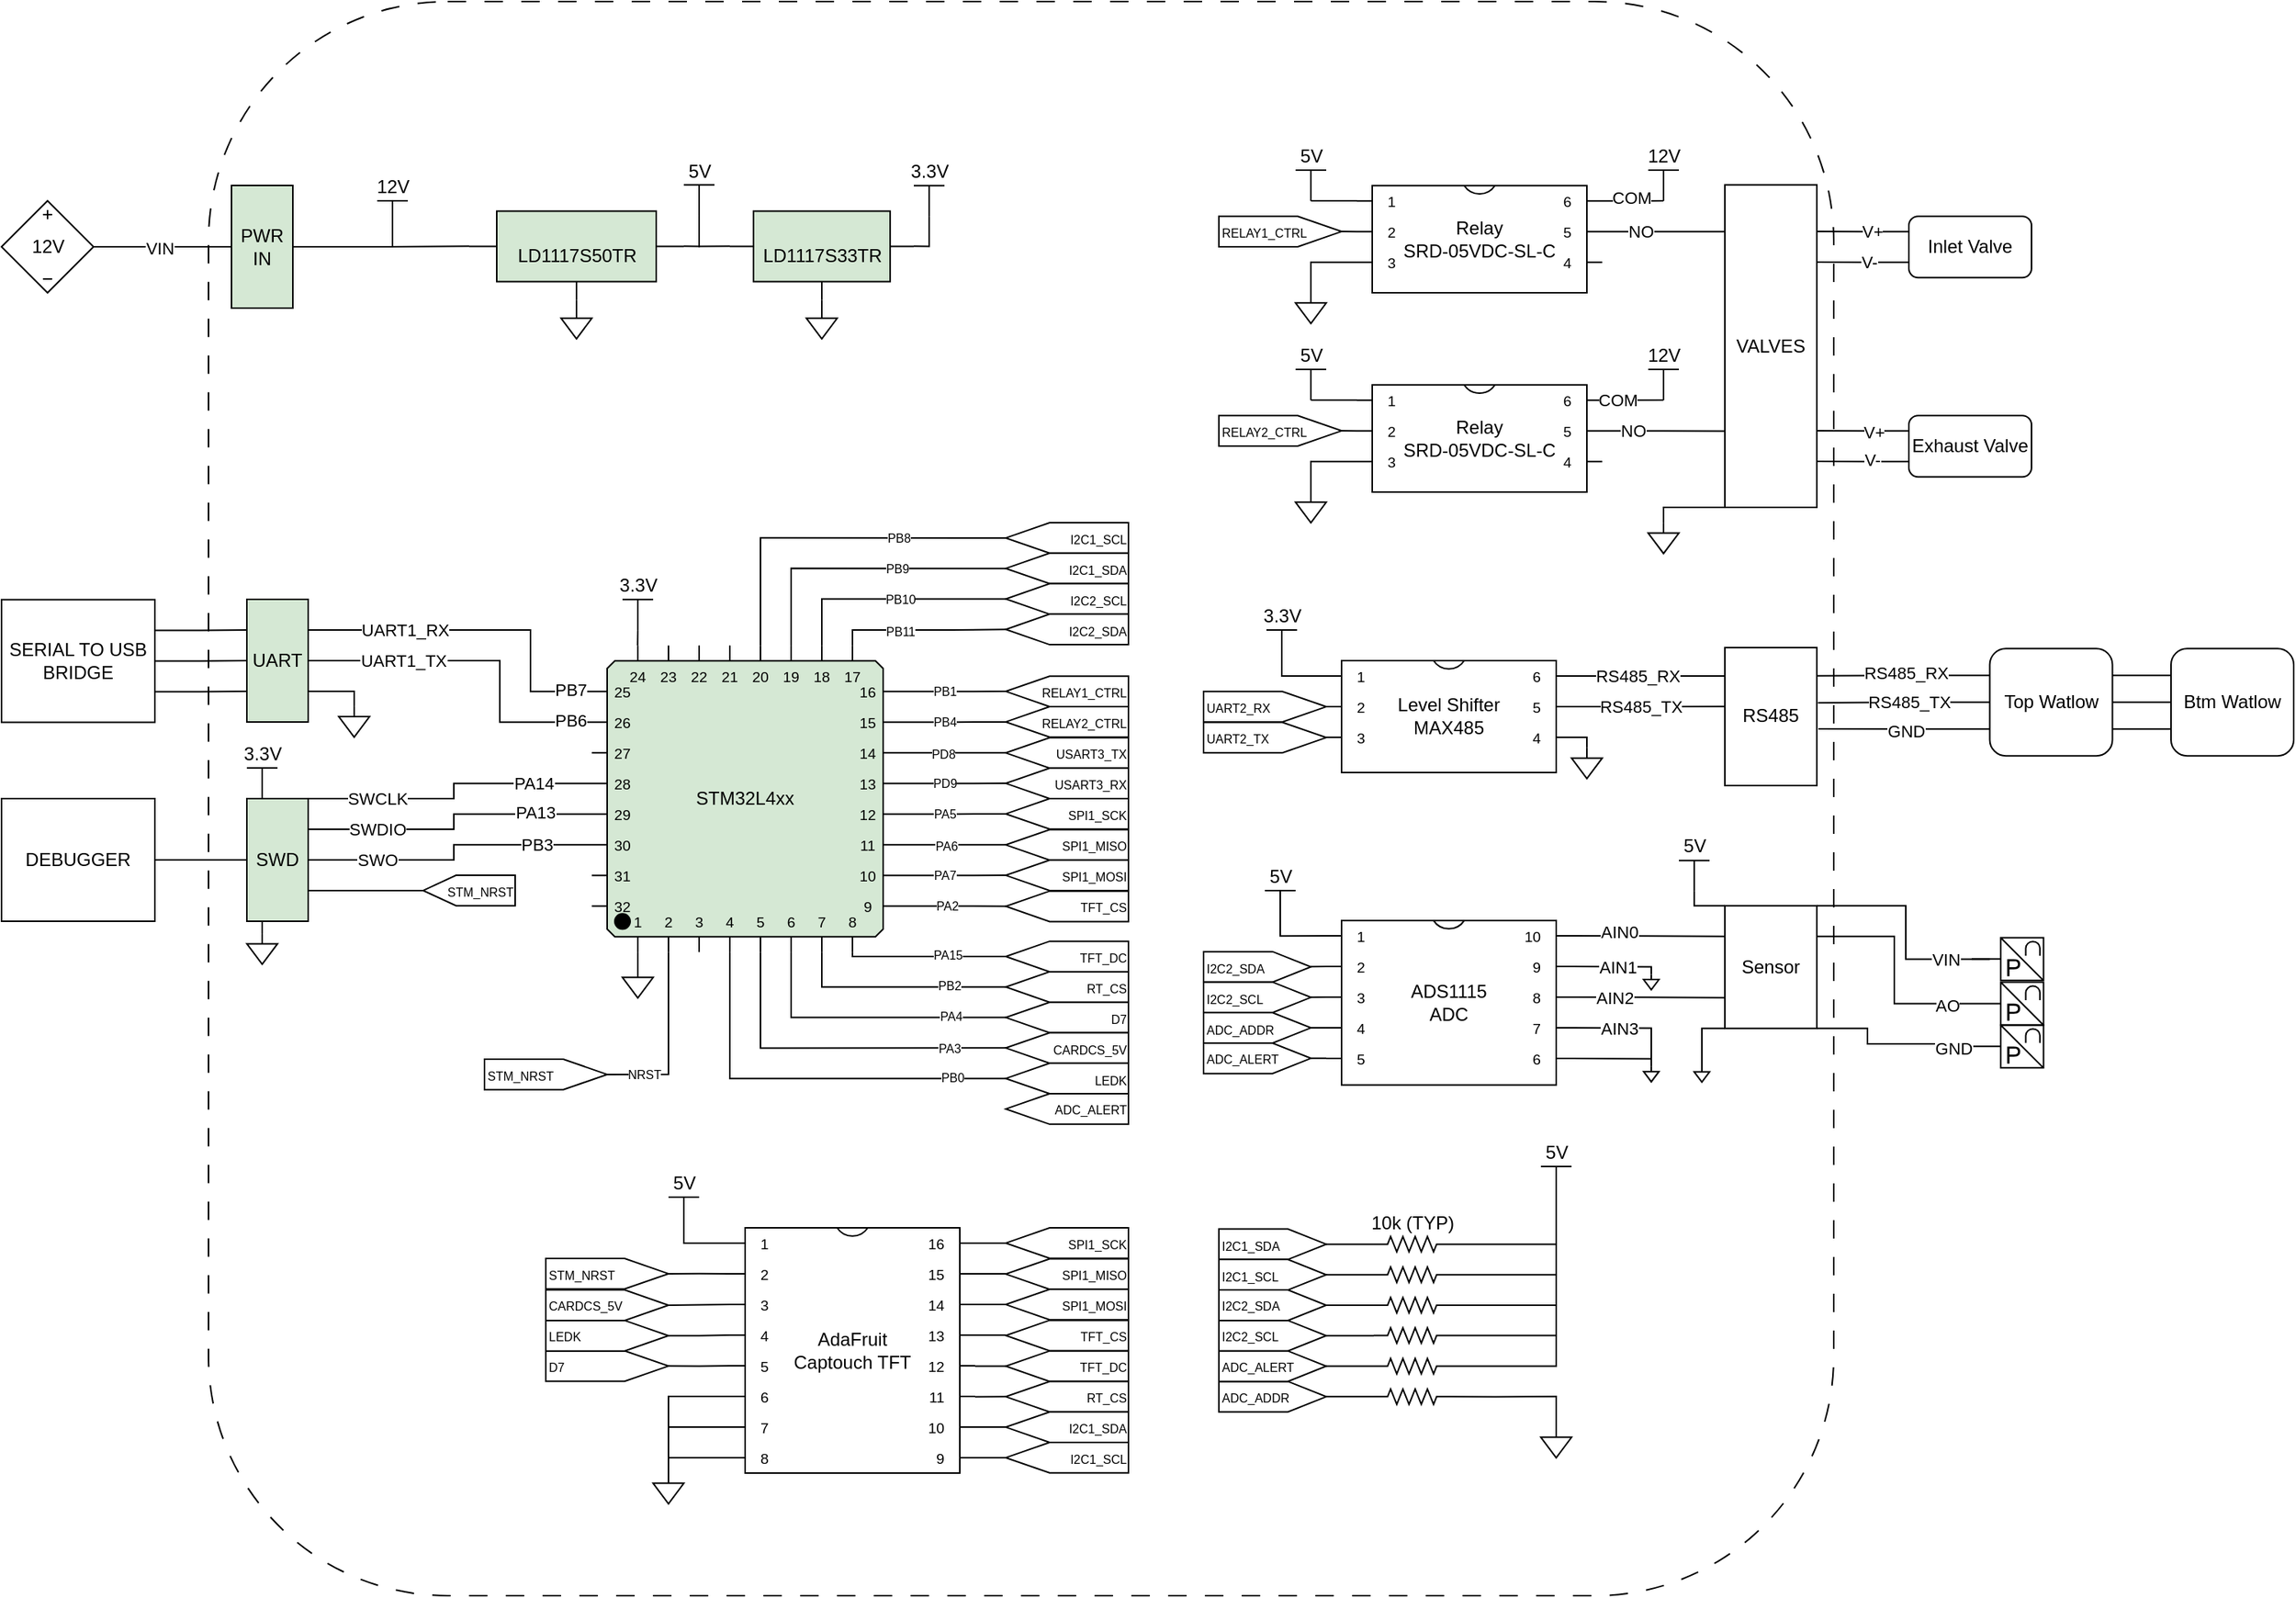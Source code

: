 <mxfile version="26.1.1">
  <diagram name="Page-1" id="Wx2j0ibqgNny6YTB7Ouq">
    <mxGraphModel dx="2714" dy="1214" grid="1" gridSize="10" guides="1" tooltips="1" connect="1" arrows="0" fold="1" page="0" pageScale="1" pageWidth="850" pageHeight="1100" math="0" shadow="0">
      <root>
        <mxCell id="0" />
        <mxCell id="1" parent="0" />
        <mxCell id="5FDmYxgXOHyy_Ekkeulm-1" value="" style="rounded=1;whiteSpace=wrap;html=1;fillColor=none;dashed=1;dashPattern=12 12;movable=0;resizable=0;rotatable=0;deletable=0;editable=0;locked=1;connectable=0;" parent="1" vertex="1">
          <mxGeometry x="-20" y="280" width="1060" height="1040" as="geometry" />
        </mxCell>
        <mxCell id="5FDmYxgXOHyy_Ekkeulm-30" style="edgeStyle=orthogonalEdgeStyle;rounded=0;orthogonalLoop=1;jettySize=auto;html=1;exitX=1;exitY=0.5;exitDx=0;exitDy=0;exitPerimeter=0;entryX=0;entryY=0.5;entryDx=0;entryDy=0;endArrow=none;startFill=0;" parent="1" source="5FDmYxgXOHyy_Ekkeulm-2" target="5FDmYxgXOHyy_Ekkeulm-14" edge="1">
          <mxGeometry relative="1" as="geometry" />
        </mxCell>
        <mxCell id="5FDmYxgXOHyy_Ekkeulm-31" value="VIN" style="edgeLabel;html=1;align=center;verticalAlign=middle;resizable=0;points=[];" parent="5FDmYxgXOHyy_Ekkeulm-30" vertex="1" connectable="0">
          <mxGeometry x="-0.05" y="-1" relative="1" as="geometry">
            <mxPoint as="offset" />
          </mxGeometry>
        </mxCell>
        <mxCell id="5FDmYxgXOHyy_Ekkeulm-2" value="12V" style="pointerEvents=1;verticalLabelPosition=middle;shadow=0;dashed=0;align=center;html=1;verticalAlign=middle;shape=mxgraph.electrical.signal_sources.source;aspect=fixed;points=[[0.5,0,0],[1,0.5,0],[0.5,1,0],[0,0.5,0]];elSourceType=dependent;elSignalType=dc3;labelPosition=center;" parent="1" vertex="1">
          <mxGeometry x="-155" y="410" width="60" height="60" as="geometry" />
        </mxCell>
        <mxCell id="5FDmYxgXOHyy_Ekkeulm-144" style="edgeStyle=orthogonalEdgeStyle;rounded=0;orthogonalLoop=1;jettySize=auto;html=1;exitX=0;exitY=0;exitDx=0;exitDy=30;exitPerimeter=0;entryX=1;entryY=0.25;entryDx=0;entryDy=0;endArrow=none;startFill=0;" parent="1" source="5FDmYxgXOHyy_Ekkeulm-3" target="5FDmYxgXOHyy_Ekkeulm-143" edge="1">
          <mxGeometry relative="1" as="geometry">
            <Array as="points">
              <mxPoint x="190" y="730" />
              <mxPoint x="190" y="690" />
            </Array>
          </mxGeometry>
        </mxCell>
        <mxCell id="5FDmYxgXOHyy_Ekkeulm-145" value="UART1_RX" style="edgeLabel;html=1;align=center;verticalAlign=middle;resizable=0;points=[];" parent="5FDmYxgXOHyy_Ekkeulm-144" vertex="1" connectable="0">
          <mxGeometry x="0.399" y="-1" relative="1" as="geometry">
            <mxPoint x="-5" y="1" as="offset" />
          </mxGeometry>
        </mxCell>
        <mxCell id="3g4lvdyqt8TV2RH4hGOE-3" value="PB7" style="edgeLabel;html=1;align=center;verticalAlign=middle;resizable=0;points=[];" parent="5FDmYxgXOHyy_Ekkeulm-144" vertex="1" connectable="0">
          <mxGeometry x="-0.872" y="-1" relative="1" as="geometry">
            <mxPoint as="offset" />
          </mxGeometry>
        </mxCell>
        <mxCell id="5FDmYxgXOHyy_Ekkeulm-3" value="STM32L4xx" style="shadow=0;dashed=0;align=center;html=1;strokeWidth=1;shape=mxgraph.electrical.logic_gates.qfp_ic;whiteSpace=wrap;labelNames=a,b,c,d,e,f,g,h,i,j,k,l,m,n,o,p,q,r,s,t,u,v,w,x,y,z,a1,b1,c1,d1,e1,f1,g1,h1,i1,j1,k1,l1,m1,n1;fillColor=#D5E8D4;" parent="1" vertex="1">
          <mxGeometry x="230" y="700.11" width="200" height="200" as="geometry" />
        </mxCell>
        <mxCell id="5FDmYxgXOHyy_Ekkeulm-10" value="LD1117S50TR" style="verticalLabelPosition=middle;shadow=0;dashed=0;align=center;html=1;verticalAlign=middle;shape=mxgraph.electrical.abstract.voltage_regulator;labelPosition=center;fillColor=#D5E8D4;" parent="1" vertex="1">
          <mxGeometry x="150" y="416.74" width="140" height="58" as="geometry" />
        </mxCell>
        <mxCell id="5FDmYxgXOHyy_Ekkeulm-11" value="&lt;font&gt;LD1117S33TR&lt;/font&gt;" style="verticalLabelPosition=middle;shadow=0;dashed=0;align=center;html=1;verticalAlign=middle;shape=mxgraph.electrical.abstract.voltage_regulator;labelPosition=center;fillColor=#D5E8D4;" parent="1" vertex="1">
          <mxGeometry x="320" y="416.74" width="120" height="58" as="geometry" />
        </mxCell>
        <mxCell id="5FDmYxgXOHyy_Ekkeulm-14" value="PWR&lt;br&gt;IN" style="rounded=0;whiteSpace=wrap;html=1;fillColor=#D5E8D4;" parent="1" vertex="1">
          <mxGeometry x="-5" y="400" width="40" height="80" as="geometry" />
        </mxCell>
        <mxCell id="5FDmYxgXOHyy_Ekkeulm-16" value="SWD" style="rounded=0;whiteSpace=wrap;html=1;fillColor=#D5E8D4;" parent="1" vertex="1">
          <mxGeometry x="5" y="800" width="40" height="80" as="geometry" />
        </mxCell>
        <mxCell id="5FDmYxgXOHyy_Ekkeulm-186" style="edgeStyle=orthogonalEdgeStyle;rounded=0;orthogonalLoop=1;jettySize=auto;html=1;exitX=1;exitY=0.25;exitDx=0;exitDy=0;entryX=0;entryY=0.25;entryDx=0;entryDy=0;endArrow=none;startFill=0;" parent="1" source="5FDmYxgXOHyy_Ekkeulm-18" target="5FDmYxgXOHyy_Ekkeulm-184" edge="1">
          <mxGeometry relative="1" as="geometry" />
        </mxCell>
        <mxCell id="5FDmYxgXOHyy_Ekkeulm-187" style="edgeStyle=orthogonalEdgeStyle;rounded=0;orthogonalLoop=1;jettySize=auto;html=1;exitX=1;exitY=0.5;exitDx=0;exitDy=0;entryX=0;entryY=0.5;entryDx=0;entryDy=0;endArrow=none;startFill=0;" parent="1" source="5FDmYxgXOHyy_Ekkeulm-18" target="5FDmYxgXOHyy_Ekkeulm-184" edge="1">
          <mxGeometry relative="1" as="geometry" />
        </mxCell>
        <mxCell id="5FDmYxgXOHyy_Ekkeulm-188" style="edgeStyle=orthogonalEdgeStyle;rounded=0;orthogonalLoop=1;jettySize=auto;html=1;exitX=1;exitY=0.75;exitDx=0;exitDy=0;entryX=0;entryY=0.75;entryDx=0;entryDy=0;endArrow=none;startFill=0;" parent="1" source="5FDmYxgXOHyy_Ekkeulm-18" target="5FDmYxgXOHyy_Ekkeulm-184" edge="1">
          <mxGeometry relative="1" as="geometry" />
        </mxCell>
        <mxCell id="5FDmYxgXOHyy_Ekkeulm-18" value="Top Watlow" style="rounded=1;whiteSpace=wrap;html=1;" parent="1" vertex="1">
          <mxGeometry x="1141.77" y="702.1" width="80" height="70" as="geometry" />
        </mxCell>
        <mxCell id="5FDmYxgXOHyy_Ekkeulm-172" style="edgeStyle=orthogonalEdgeStyle;rounded=0;orthogonalLoop=1;jettySize=auto;html=1;exitX=1;exitY=0;exitDx=0;exitDy=10;exitPerimeter=0;endArrow=none;startFill=0;" parent="1" source="5FDmYxgXOHyy_Ekkeulm-22" edge="1">
          <mxGeometry relative="1" as="geometry">
            <mxPoint x="970" y="720" as="targetPoint" />
          </mxGeometry>
        </mxCell>
        <mxCell id="5FDmYxgXOHyy_Ekkeulm-195" value="RS485_RX" style="edgeLabel;html=1;align=center;verticalAlign=middle;resizable=0;points=[];" parent="5FDmYxgXOHyy_Ekkeulm-172" vertex="1" connectable="0">
          <mxGeometry x="-0.149" relative="1" as="geometry">
            <mxPoint as="offset" />
          </mxGeometry>
        </mxCell>
        <mxCell id="5FDmYxgXOHyy_Ekkeulm-22" value="Level Shifter&lt;br&gt;MAX485" style="shadow=0;dashed=0;align=center;html=1;strokeWidth=1;shape=mxgraph.electrical.logic_gates.dual_inline_ic;labelNames=a,b,c,d;whiteSpace=wrap;pinSpacing=20;labelCount=4;" parent="1" vertex="1">
          <mxGeometry x="709" y="710" width="160" height="72.96" as="geometry" />
        </mxCell>
        <mxCell id="AWnoZf7vvBmpPEduTlpx-25" style="edgeStyle=orthogonalEdgeStyle;rounded=0;orthogonalLoop=1;jettySize=auto;html=1;exitX=1;exitY=0;exitDx=0;exitDy=10;exitPerimeter=0;entryX=0;entryY=0.25;entryDx=0;entryDy=0;endArrow=none;startFill=0;" parent="1" source="5FDmYxgXOHyy_Ekkeulm-23" target="5FDmYxgXOHyy_Ekkeulm-29" edge="1">
          <mxGeometry relative="1" as="geometry" />
        </mxCell>
        <mxCell id="AWnoZf7vvBmpPEduTlpx-43" value="AIN0" style="edgeLabel;html=1;align=center;verticalAlign=middle;resizable=0;points=[];" parent="AWnoZf7vvBmpPEduTlpx-25" vertex="1" connectable="0">
          <mxGeometry x="-0.887" relative="1" as="geometry">
            <mxPoint x="25" y="-3" as="offset" />
          </mxGeometry>
        </mxCell>
        <mxCell id="AWnoZf7vvBmpPEduTlpx-27" style="edgeStyle=orthogonalEdgeStyle;rounded=0;orthogonalLoop=1;jettySize=auto;html=1;exitX=1;exitY=0;exitDx=0;exitDy=50;exitPerimeter=0;entryX=0;entryY=0.75;entryDx=0;entryDy=0;endArrow=none;startFill=0;" parent="1" source="5FDmYxgXOHyy_Ekkeulm-23" target="5FDmYxgXOHyy_Ekkeulm-29" edge="1">
          <mxGeometry relative="1" as="geometry" />
        </mxCell>
        <mxCell id="AWnoZf7vvBmpPEduTlpx-53" value="AIN2" style="edgeLabel;html=1;align=center;verticalAlign=middle;resizable=0;points=[];" parent="AWnoZf7vvBmpPEduTlpx-27" vertex="1" connectable="0">
          <mxGeometry x="-0.441" relative="1" as="geometry">
            <mxPoint as="offset" />
          </mxGeometry>
        </mxCell>
        <mxCell id="5FDmYxgXOHyy_Ekkeulm-23" value="ADS1115&lt;br&gt;ADC" style="shadow=0;dashed=0;align=center;html=1;strokeWidth=1;shape=mxgraph.electrical.logic_gates.dual_inline_ic;labelNames=a,b,c,d,e,f,g,h,i,j,k,l,m,n,o,p,q,r,s,t;whiteSpace=wrap;" parent="1" vertex="1">
          <mxGeometry x="709" y="879.56" width="160" height="107.26" as="geometry" />
        </mxCell>
        <mxCell id="AWnoZf7vvBmpPEduTlpx-4" style="edgeStyle=orthogonalEdgeStyle;rounded=0;orthogonalLoop=1;jettySize=auto;html=1;exitX=0;exitY=0;exitDx=0;exitDy=130;exitPerimeter=0;endArrow=none;startFill=0;" parent="1" source="5FDmYxgXOHyy_Ekkeulm-24" edge="1">
          <mxGeometry relative="1" as="geometry">
            <mxPoint x="280" y="1240" as="targetPoint" />
            <Array as="points">
              <mxPoint x="280" y="1210" />
            </Array>
          </mxGeometry>
        </mxCell>
        <mxCell id="5FDmYxgXOHyy_Ekkeulm-24" value="AdaFruit&lt;div&gt;Captouch TFT&lt;/div&gt;" style="shadow=0;dashed=0;align=center;html=1;strokeWidth=1;shape=mxgraph.electrical.logic_gates.dual_inline_ic;labelNames=a,b,c,d,e,f,g,h,i,j,k,l,m,n,o,p,q,r,s,t;whiteSpace=wrap;" parent="1" vertex="1">
          <mxGeometry x="320" y="1080" width="160" height="160" as="geometry" />
        </mxCell>
        <mxCell id="5FDmYxgXOHyy_Ekkeulm-27" value="VALVES" style="rounded=0;whiteSpace=wrap;html=1;" parent="1" vertex="1">
          <mxGeometry x="969" y="399.63" width="60" height="210.37" as="geometry" />
        </mxCell>
        <mxCell id="5FDmYxgXOHyy_Ekkeulm-28" value="RS485" style="rounded=0;whiteSpace=wrap;html=1;" parent="1" vertex="1">
          <mxGeometry x="969" y="701.48" width="60" height="90" as="geometry" />
        </mxCell>
        <mxCell id="AWnoZf7vvBmpPEduTlpx-109" style="edgeStyle=orthogonalEdgeStyle;rounded=0;orthogonalLoop=1;jettySize=auto;html=1;exitX=1;exitY=0.25;exitDx=0;exitDy=0;endArrow=none;startFill=0;" parent="1" source="5FDmYxgXOHyy_Ekkeulm-29" target="AWnoZf7vvBmpPEduTlpx-99" edge="1">
          <mxGeometry relative="1" as="geometry" />
        </mxCell>
        <mxCell id="AWnoZf7vvBmpPEduTlpx-112" value="AO" style="edgeLabel;html=1;align=center;verticalAlign=middle;resizable=0;points=[];" parent="AWnoZf7vvBmpPEduTlpx-109" vertex="1" connectable="0">
          <mxGeometry x="0.781" y="-1" relative="1" as="geometry">
            <mxPoint as="offset" />
          </mxGeometry>
        </mxCell>
        <mxCell id="5FDmYxgXOHyy_Ekkeulm-29" value="Sensor" style="rounded=0;whiteSpace=wrap;html=1;" parent="1" vertex="1">
          <mxGeometry x="969" y="869.89" width="60" height="80" as="geometry" />
        </mxCell>
        <mxCell id="5FDmYxgXOHyy_Ekkeulm-32" style="edgeStyle=orthogonalEdgeStyle;rounded=0;orthogonalLoop=1;jettySize=auto;html=1;exitX=1;exitY=0.5;exitDx=0;exitDy=0;entryX=0;entryY=0.395;entryDx=0;entryDy=0;entryPerimeter=0;endArrow=none;startFill=0;" parent="1" source="5FDmYxgXOHyy_Ekkeulm-14" target="5FDmYxgXOHyy_Ekkeulm-10" edge="1">
          <mxGeometry relative="1" as="geometry" />
        </mxCell>
        <mxCell id="5FDmYxgXOHyy_Ekkeulm-37" value="5V" style="verticalLabelPosition=top;verticalAlign=bottom;shape=mxgraph.electrical.signal_sources.vdd;shadow=0;dashed=0;align=center;strokeWidth=1;fontSize=12;html=1;flipV=1;" parent="1" vertex="1">
          <mxGeometry x="290" y="399.63" width="20" height="20" as="geometry" />
        </mxCell>
        <mxCell id="5FDmYxgXOHyy_Ekkeulm-39" style="edgeStyle=orthogonalEdgeStyle;rounded=0;orthogonalLoop=1;jettySize=auto;html=1;exitX=1;exitY=0.395;exitDx=0;exitDy=0;exitPerimeter=0;entryX=0.5;entryY=0;entryDx=0;entryDy=0;entryPerimeter=0;endArrow=none;startFill=0;" parent="1" source="5FDmYxgXOHyy_Ekkeulm-10" target="5FDmYxgXOHyy_Ekkeulm-37" edge="1">
          <mxGeometry relative="1" as="geometry" />
        </mxCell>
        <mxCell id="5FDmYxgXOHyy_Ekkeulm-41" value="" style="pointerEvents=1;verticalLabelPosition=bottom;shadow=0;dashed=0;align=center;html=1;verticalAlign=top;shape=mxgraph.electrical.signal_sources.signal_ground;" parent="1" vertex="1">
          <mxGeometry x="210" y="480" width="20" height="20" as="geometry" />
        </mxCell>
        <mxCell id="5FDmYxgXOHyy_Ekkeulm-42" style="edgeStyle=orthogonalEdgeStyle;rounded=0;orthogonalLoop=1;jettySize=auto;html=1;exitX=0.5;exitY=1;exitDx=0;exitDy=0;exitPerimeter=0;entryX=0.5;entryY=0;entryDx=0;entryDy=0;entryPerimeter=0;endArrow=none;startFill=0;" parent="1" source="5FDmYxgXOHyy_Ekkeulm-10" edge="1">
          <mxGeometry relative="1" as="geometry">
            <mxPoint x="220" y="474.74" as="targetPoint" />
          </mxGeometry>
        </mxCell>
        <mxCell id="5FDmYxgXOHyy_Ekkeulm-43" style="edgeStyle=orthogonalEdgeStyle;rounded=0;orthogonalLoop=1;jettySize=auto;html=1;exitX=0;exitY=0.395;exitDx=0;exitDy=0;exitPerimeter=0;entryX=0.5;entryY=0;entryDx=0;entryDy=0;entryPerimeter=0;endArrow=none;startFill=0;" parent="1" source="5FDmYxgXOHyy_Ekkeulm-11" target="5FDmYxgXOHyy_Ekkeulm-37" edge="1">
          <mxGeometry relative="1" as="geometry" />
        </mxCell>
        <mxCell id="5FDmYxgXOHyy_Ekkeulm-45" value="" style="pointerEvents=1;verticalLabelPosition=bottom;shadow=0;dashed=0;align=center;html=1;verticalAlign=top;shape=mxgraph.electrical.signal_sources.signal_ground;" parent="1" vertex="1">
          <mxGeometry x="370" y="480" width="20" height="20" as="geometry" />
        </mxCell>
        <mxCell id="5FDmYxgXOHyy_Ekkeulm-46" style="edgeStyle=orthogonalEdgeStyle;rounded=0;orthogonalLoop=1;jettySize=auto;html=1;exitX=0.5;exitY=1;exitDx=0;exitDy=0;exitPerimeter=0;entryX=0.5;entryY=0;entryDx=0;entryDy=0;entryPerimeter=0;endArrow=none;startFill=0;" parent="1" source="5FDmYxgXOHyy_Ekkeulm-11" edge="1">
          <mxGeometry relative="1" as="geometry">
            <mxPoint x="380" y="474.74" as="targetPoint" />
          </mxGeometry>
        </mxCell>
        <mxCell id="5FDmYxgXOHyy_Ekkeulm-47" value="3.3V" style="verticalLabelPosition=top;verticalAlign=bottom;shape=mxgraph.electrical.signal_sources.vdd;shadow=0;dashed=0;align=center;strokeWidth=1;fontSize=12;html=1;flipV=1;" parent="1" vertex="1">
          <mxGeometry x="440" y="400.11" width="20" height="20" as="geometry" />
        </mxCell>
        <mxCell id="5FDmYxgXOHyy_Ekkeulm-101" style="edgeStyle=orthogonalEdgeStyle;rounded=0;orthogonalLoop=1;jettySize=auto;html=1;exitX=1;exitY=0;exitDx=0;exitDy=30;exitPerimeter=0;entryX=0;entryY=0.25;entryDx=0;entryDy=0;endArrow=none;startFill=0;" parent="1" source="5FDmYxgXOHyy_Ekkeulm-49" target="5FDmYxgXOHyy_Ekkeulm-27" edge="1">
          <mxGeometry relative="1" as="geometry">
            <Array as="points">
              <mxPoint x="969" y="430" />
            </Array>
          </mxGeometry>
        </mxCell>
        <mxCell id="5FDmYxgXOHyy_Ekkeulm-104" value="NO" style="edgeLabel;html=1;align=center;verticalAlign=middle;resizable=0;points=[];" parent="5FDmYxgXOHyy_Ekkeulm-101" vertex="1" connectable="0">
          <mxGeometry x="-0.511" relative="1" as="geometry">
            <mxPoint as="offset" />
          </mxGeometry>
        </mxCell>
        <mxCell id="5FDmYxgXOHyy_Ekkeulm-49" value="Relay&lt;br&gt;SRD-05VDC-SL-C" style="shadow=0;dashed=0;align=center;html=1;strokeWidth=1;shape=mxgraph.electrical.logic_gates.dual_inline_ic;labelNames=a,b,c,d,a,a;whiteSpace=wrap;pinSpacing=20;labelCount=6;" parent="1" vertex="1">
          <mxGeometry x="729" y="400.11" width="160" height="69.89" as="geometry" />
        </mxCell>
        <mxCell id="5FDmYxgXOHyy_Ekkeulm-51" style="edgeStyle=orthogonalEdgeStyle;rounded=0;orthogonalLoop=1;jettySize=auto;html=1;exitX=0.5;exitY=0;exitDx=0;exitDy=0;exitPerimeter=0;endArrow=none;startFill=0;" parent="1" source="5FDmYxgXOHyy_Ekkeulm-50" edge="1">
          <mxGeometry relative="1" as="geometry">
            <mxPoint x="259.857" y="700.0" as="targetPoint" />
          </mxGeometry>
        </mxCell>
        <mxCell id="5FDmYxgXOHyy_Ekkeulm-50" value="3.3V" style="verticalLabelPosition=top;verticalAlign=bottom;shape=mxgraph.electrical.signal_sources.vdd;shadow=0;dashed=0;align=center;strokeWidth=1;fontSize=12;html=1;flipV=1;" parent="1" vertex="1">
          <mxGeometry x="250" y="670.11" width="20" height="20" as="geometry" />
        </mxCell>
        <mxCell id="5FDmYxgXOHyy_Ekkeulm-52" value="" style="pointerEvents=1;verticalLabelPosition=bottom;shadow=0;dashed=0;align=center;html=1;verticalAlign=top;shape=mxgraph.electrical.signal_sources.signal_ground;" parent="1" vertex="1">
          <mxGeometry x="250" y="910" width="20" height="20" as="geometry" />
        </mxCell>
        <mxCell id="5FDmYxgXOHyy_Ekkeulm-53" style="edgeStyle=orthogonalEdgeStyle;rounded=0;orthogonalLoop=1;jettySize=auto;html=1;exitX=0;exitY=1;exitDx=30;exitDy=0;exitPerimeter=0;entryX=0.5;entryY=0;entryDx=0;entryDy=0;entryPerimeter=0;endArrow=none;startFill=0;" parent="1" source="5FDmYxgXOHyy_Ekkeulm-3" target="5FDmYxgXOHyy_Ekkeulm-52" edge="1">
          <mxGeometry relative="1" as="geometry" />
        </mxCell>
        <mxCell id="5FDmYxgXOHyy_Ekkeulm-58" style="edgeStyle=orthogonalEdgeStyle;rounded=0;orthogonalLoop=1;jettySize=auto;html=1;exitX=1;exitY=0.5;exitDx=0;exitDy=0;endArrow=none;startFill=0;entryX=0;entryY=0.5;entryDx=0;entryDy=0;" parent="1" source="5FDmYxgXOHyy_Ekkeulm-57" target="5FDmYxgXOHyy_Ekkeulm-16" edge="1">
          <mxGeometry relative="1" as="geometry">
            <mxPoint x="-30" y="820" as="targetPoint" />
          </mxGeometry>
        </mxCell>
        <mxCell id="5FDmYxgXOHyy_Ekkeulm-57" value="DEBUGGER" style="rounded=0;whiteSpace=wrap;html=1;" parent="1" vertex="1">
          <mxGeometry x="-155" y="800" width="100" height="80" as="geometry" />
        </mxCell>
        <mxCell id="5FDmYxgXOHyy_Ekkeulm-60" style="edgeStyle=orthogonalEdgeStyle;rounded=0;orthogonalLoop=1;jettySize=auto;html=1;exitX=0.5;exitY=0;exitDx=0;exitDy=0;exitPerimeter=0;entryX=0.25;entryY=0;entryDx=0;entryDy=0;endArrow=none;startFill=0;" parent="1" source="5FDmYxgXOHyy_Ekkeulm-59" target="5FDmYxgXOHyy_Ekkeulm-16" edge="1">
          <mxGeometry relative="1" as="geometry" />
        </mxCell>
        <mxCell id="5FDmYxgXOHyy_Ekkeulm-59" value="3.3V" style="verticalLabelPosition=top;verticalAlign=bottom;shape=mxgraph.electrical.signal_sources.vdd;shadow=0;dashed=0;align=center;strokeWidth=1;fontSize=12;html=1;flipV=1;" parent="1" vertex="1">
          <mxGeometry x="5" y="780" width="20" height="20" as="geometry" />
        </mxCell>
        <mxCell id="5FDmYxgXOHyy_Ekkeulm-61" value="" style="pointerEvents=1;verticalLabelPosition=bottom;shadow=0;dashed=0;align=center;html=1;verticalAlign=top;shape=mxgraph.electrical.signal_sources.signal_ground;" parent="1" vertex="1">
          <mxGeometry x="5" y="888.07" width="20" height="20" as="geometry" />
        </mxCell>
        <mxCell id="5FDmYxgXOHyy_Ekkeulm-62" style="edgeStyle=orthogonalEdgeStyle;rounded=0;orthogonalLoop=1;jettySize=auto;html=1;exitX=0.25;exitY=1;exitDx=0;exitDy=0;entryX=0.5;entryY=0;entryDx=0;entryDy=0;entryPerimeter=0;endArrow=none;startFill=0;" parent="1" source="5FDmYxgXOHyy_Ekkeulm-16" target="5FDmYxgXOHyy_Ekkeulm-61" edge="1">
          <mxGeometry relative="1" as="geometry" />
        </mxCell>
        <mxCell id="5FDmYxgXOHyy_Ekkeulm-63" style="edgeStyle=orthogonalEdgeStyle;rounded=0;orthogonalLoop=1;jettySize=auto;html=1;exitX=1;exitY=0;exitDx=0;exitDy=0;entryX=0;entryY=0;entryDx=0;entryDy=90;entryPerimeter=0;endArrow=none;startFill=0;" parent="1" source="5FDmYxgXOHyy_Ekkeulm-16" target="5FDmYxgXOHyy_Ekkeulm-3" edge="1">
          <mxGeometry relative="1" as="geometry">
            <Array as="points">
              <mxPoint x="140" y="800" />
              <mxPoint x="140" y="790" />
            </Array>
          </mxGeometry>
        </mxCell>
        <mxCell id="5FDmYxgXOHyy_Ekkeulm-67" value="SWCLK" style="edgeLabel;html=1;align=center;verticalAlign=middle;resizable=0;points=[];" parent="5FDmYxgXOHyy_Ekkeulm-63" vertex="1" connectable="0">
          <mxGeometry x="0.279" y="1" relative="1" as="geometry">
            <mxPoint x="-70" y="11" as="offset" />
          </mxGeometry>
        </mxCell>
        <mxCell id="3g4lvdyqt8TV2RH4hGOE-4" value="PA14" style="edgeLabel;html=1;align=center;verticalAlign=middle;resizable=0;points=[];" parent="5FDmYxgXOHyy_Ekkeulm-63" vertex="1" connectable="0">
          <mxGeometry x="0.612" relative="1" as="geometry">
            <mxPoint as="offset" />
          </mxGeometry>
        </mxCell>
        <mxCell id="5FDmYxgXOHyy_Ekkeulm-64" style="edgeStyle=orthogonalEdgeStyle;rounded=0;orthogonalLoop=1;jettySize=auto;html=1;exitX=1;exitY=0.25;exitDx=0;exitDy=0;entryX=0;entryY=0;entryDx=0;entryDy=110;entryPerimeter=0;endArrow=none;startFill=0;" parent="1" source="5FDmYxgXOHyy_Ekkeulm-16" target="5FDmYxgXOHyy_Ekkeulm-3" edge="1">
          <mxGeometry relative="1" as="geometry">
            <Array as="points">
              <mxPoint x="140" y="820" />
              <mxPoint x="140" y="810" />
            </Array>
          </mxGeometry>
        </mxCell>
        <mxCell id="5FDmYxgXOHyy_Ekkeulm-68" value="SWDIO" style="edgeLabel;html=1;align=center;verticalAlign=middle;resizable=0;points=[];" parent="5FDmYxgXOHyy_Ekkeulm-64" vertex="1" connectable="0">
          <mxGeometry x="0.271" relative="1" as="geometry">
            <mxPoint x="-69" y="10" as="offset" />
          </mxGeometry>
        </mxCell>
        <mxCell id="3g4lvdyqt8TV2RH4hGOE-5" value="PA13" style="edgeLabel;html=1;align=center;verticalAlign=middle;resizable=0;points=[];" parent="5FDmYxgXOHyy_Ekkeulm-64" vertex="1" connectable="0">
          <mxGeometry x="0.617" y="1" relative="1" as="geometry">
            <mxPoint as="offset" />
          </mxGeometry>
        </mxCell>
        <mxCell id="5FDmYxgXOHyy_Ekkeulm-65" style="edgeStyle=orthogonalEdgeStyle;rounded=0;orthogonalLoop=1;jettySize=auto;html=1;exitX=1;exitY=0.5;exitDx=0;exitDy=0;entryX=0;entryY=0;entryDx=0;entryDy=130;entryPerimeter=0;endArrow=none;startFill=0;" parent="1" source="5FDmYxgXOHyy_Ekkeulm-16" target="5FDmYxgXOHyy_Ekkeulm-3" edge="1">
          <mxGeometry relative="1" as="geometry">
            <Array as="points">
              <mxPoint x="140" y="840" />
              <mxPoint x="140" y="830" />
            </Array>
          </mxGeometry>
        </mxCell>
        <mxCell id="5FDmYxgXOHyy_Ekkeulm-69" value="SWO" style="edgeLabel;html=1;align=center;verticalAlign=middle;resizable=0;points=[];" parent="5FDmYxgXOHyy_Ekkeulm-65" vertex="1" connectable="0">
          <mxGeometry x="0.283" relative="1" as="geometry">
            <mxPoint x="-70" y="10" as="offset" />
          </mxGeometry>
        </mxCell>
        <mxCell id="3g4lvdyqt8TV2RH4hGOE-6" value="PB3" style="edgeLabel;html=1;align=center;verticalAlign=middle;resizable=0;points=[];" parent="5FDmYxgXOHyy_Ekkeulm-65" vertex="1" connectable="0">
          <mxGeometry x="0.625" relative="1" as="geometry">
            <mxPoint as="offset" />
          </mxGeometry>
        </mxCell>
        <mxCell id="5FDmYxgXOHyy_Ekkeulm-74" style="edgeStyle=orthogonalEdgeStyle;rounded=0;orthogonalLoop=1;jettySize=auto;html=1;exitX=0.5;exitY=0;exitDx=0;exitDy=0;exitPerimeter=0;endArrow=none;startFill=0;" parent="1" source="5FDmYxgXOHyy_Ekkeulm-73" edge="1">
          <mxGeometry relative="1" as="geometry">
            <mxPoint x="100" y="440" as="targetPoint" />
          </mxGeometry>
        </mxCell>
        <mxCell id="5FDmYxgXOHyy_Ekkeulm-73" value="12V" style="verticalLabelPosition=top;verticalAlign=bottom;shape=mxgraph.electrical.signal_sources.vdd;shadow=0;dashed=0;align=center;strokeWidth=1;fontSize=12;html=1;flipV=1;" parent="1" vertex="1">
          <mxGeometry x="90" y="410" width="20" height="20" as="geometry" />
        </mxCell>
        <mxCell id="5FDmYxgXOHyy_Ekkeulm-75" style="edgeStyle=orthogonalEdgeStyle;rounded=0;orthogonalLoop=1;jettySize=auto;html=1;exitX=0.5;exitY=1;exitDx=0;exitDy=0;exitPerimeter=0;entryX=0.5;entryY=0;entryDx=0;entryDy=0;entryPerimeter=0;endArrow=none;startFill=0;" parent="1" source="5FDmYxgXOHyy_Ekkeulm-10" target="5FDmYxgXOHyy_Ekkeulm-41" edge="1">
          <mxGeometry relative="1" as="geometry" />
        </mxCell>
        <mxCell id="5FDmYxgXOHyy_Ekkeulm-76" style="edgeStyle=orthogonalEdgeStyle;rounded=0;orthogonalLoop=1;jettySize=auto;html=1;exitX=0.5;exitY=1;exitDx=0;exitDy=0;exitPerimeter=0;entryX=0.5;entryY=0;entryDx=0;entryDy=0;entryPerimeter=0;endArrow=none;startFill=0;" parent="1" source="5FDmYxgXOHyy_Ekkeulm-11" target="5FDmYxgXOHyy_Ekkeulm-45" edge="1">
          <mxGeometry relative="1" as="geometry" />
        </mxCell>
        <mxCell id="5FDmYxgXOHyy_Ekkeulm-77" value="5V" style="verticalLabelPosition=top;verticalAlign=bottom;shape=mxgraph.electrical.signal_sources.vdd;shadow=0;dashed=0;align=center;strokeWidth=1;fontSize=12;html=1;flipV=1;" parent="1" vertex="1">
          <mxGeometry x="689" y="390" width="20" height="20" as="geometry" />
        </mxCell>
        <mxCell id="5FDmYxgXOHyy_Ekkeulm-78" style="edgeStyle=orthogonalEdgeStyle;rounded=0;orthogonalLoop=1;jettySize=auto;html=1;exitX=0.5;exitY=0;exitDx=0;exitDy=0;exitPerimeter=0;entryX=0;entryY=0;entryDx=0;entryDy=10;entryPerimeter=0;endArrow=none;startFill=0;" parent="1" source="5FDmYxgXOHyy_Ekkeulm-77" target="5FDmYxgXOHyy_Ekkeulm-49" edge="1">
          <mxGeometry relative="1" as="geometry" />
        </mxCell>
        <mxCell id="5FDmYxgXOHyy_Ekkeulm-79" value="&lt;font style=&quot;font-size: 8px;&quot;&gt;RELAY1_CTRL&lt;/font&gt;" style="verticalLabelPosition=middle;shadow=0;dashed=0;align=left;html=1;verticalAlign=middle;shape=mxgraph.electrical.abstract.dac;labelPosition=center;" parent="1" vertex="1">
          <mxGeometry x="639" y="420.11" width="80" height="19.89" as="geometry" />
        </mxCell>
        <mxCell id="5FDmYxgXOHyy_Ekkeulm-80" style="edgeStyle=orthogonalEdgeStyle;rounded=0;orthogonalLoop=1;jettySize=auto;html=1;exitX=1;exitY=0.5;exitDx=0;exitDy=0;exitPerimeter=0;entryX=0;entryY=0;entryDx=0;entryDy=30;entryPerimeter=0;endArrow=none;startFill=0;" parent="1" source="5FDmYxgXOHyy_Ekkeulm-79" target="5FDmYxgXOHyy_Ekkeulm-49" edge="1">
          <mxGeometry relative="1" as="geometry" />
        </mxCell>
        <mxCell id="5FDmYxgXOHyy_Ekkeulm-81" style="edgeStyle=orthogonalEdgeStyle;rounded=0;orthogonalLoop=1;jettySize=auto;html=1;exitX=1;exitY=0.395;exitDx=0;exitDy=0;exitPerimeter=0;entryX=0.5;entryY=0;entryDx=0;entryDy=0;entryPerimeter=0;endArrow=none;startFill=0;" parent="1" source="5FDmYxgXOHyy_Ekkeulm-11" target="5FDmYxgXOHyy_Ekkeulm-47" edge="1">
          <mxGeometry relative="1" as="geometry" />
        </mxCell>
        <mxCell id="5FDmYxgXOHyy_Ekkeulm-95" value="" style="pointerEvents=1;verticalLabelPosition=bottom;shadow=0;dashed=0;align=center;html=1;verticalAlign=top;shape=mxgraph.electrical.signal_sources.signal_ground;" parent="1" vertex="1">
          <mxGeometry x="689" y="470" width="20" height="20" as="geometry" />
        </mxCell>
        <mxCell id="5FDmYxgXOHyy_Ekkeulm-96" style="edgeStyle=orthogonalEdgeStyle;rounded=0;orthogonalLoop=1;jettySize=auto;html=1;exitX=0;exitY=0;exitDx=0;exitDy=50;exitPerimeter=0;entryX=0.5;entryY=0;entryDx=0;entryDy=0;entryPerimeter=0;endArrow=none;startFill=0;" parent="1" source="5FDmYxgXOHyy_Ekkeulm-49" target="5FDmYxgXOHyy_Ekkeulm-95" edge="1">
          <mxGeometry relative="1" as="geometry" />
        </mxCell>
        <mxCell id="5FDmYxgXOHyy_Ekkeulm-97" value="12V" style="verticalLabelPosition=top;verticalAlign=bottom;shape=mxgraph.electrical.signal_sources.vdd;shadow=0;dashed=0;align=center;strokeWidth=1;fontSize=12;html=1;flipV=1;" parent="1" vertex="1">
          <mxGeometry x="919" y="390" width="20" height="20" as="geometry" />
        </mxCell>
        <mxCell id="5FDmYxgXOHyy_Ekkeulm-99" style="edgeStyle=orthogonalEdgeStyle;rounded=0;orthogonalLoop=1;jettySize=auto;html=1;exitX=1;exitY=0;exitDx=0;exitDy=10;exitPerimeter=0;entryX=0.5;entryY=0;entryDx=0;entryDy=0;entryPerimeter=0;endArrow=none;startFill=0;" parent="1" source="5FDmYxgXOHyy_Ekkeulm-49" target="5FDmYxgXOHyy_Ekkeulm-97" edge="1">
          <mxGeometry relative="1" as="geometry">
            <Array as="points">
              <mxPoint x="919" y="410" />
              <mxPoint x="919" y="410" />
            </Array>
          </mxGeometry>
        </mxCell>
        <mxCell id="5FDmYxgXOHyy_Ekkeulm-100" value="COM" style="edgeLabel;html=1;align=center;verticalAlign=middle;resizable=0;points=[];" parent="5FDmYxgXOHyy_Ekkeulm-99" vertex="1" connectable="0">
          <mxGeometry x="-0.04" y="2" relative="1" as="geometry">
            <mxPoint as="offset" />
          </mxGeometry>
        </mxCell>
        <mxCell id="5FDmYxgXOHyy_Ekkeulm-116" style="edgeStyle=orthogonalEdgeStyle;rounded=0;orthogonalLoop=1;jettySize=auto;html=1;exitX=1;exitY=0;exitDx=0;exitDy=30;exitPerimeter=0;endArrow=none;startFill=0;" parent="1" source="5FDmYxgXOHyy_Ekkeulm-106" edge="1">
          <mxGeometry relative="1" as="geometry">
            <mxPoint x="969" y="560.222" as="targetPoint" />
          </mxGeometry>
        </mxCell>
        <mxCell id="5FDmYxgXOHyy_Ekkeulm-117" value="NO" style="edgeLabel;html=1;align=center;verticalAlign=middle;resizable=0;points=[];" parent="5FDmYxgXOHyy_Ekkeulm-116" vertex="1" connectable="0">
          <mxGeometry x="-0.254" relative="1" as="geometry">
            <mxPoint x="-10" as="offset" />
          </mxGeometry>
        </mxCell>
        <mxCell id="5FDmYxgXOHyy_Ekkeulm-106" value="Relay&lt;br&gt;SRD-05VDC-SL-C" style="shadow=0;dashed=0;align=center;html=1;strokeWidth=1;shape=mxgraph.electrical.logic_gates.dual_inline_ic;labelNames=a,b,c,d,a,a;whiteSpace=wrap;pinSpacing=20;labelCount=6;" parent="1" vertex="1">
          <mxGeometry x="729" y="530.11" width="160" height="69.89" as="geometry" />
        </mxCell>
        <mxCell id="5FDmYxgXOHyy_Ekkeulm-107" value="5V" style="verticalLabelPosition=top;verticalAlign=bottom;shape=mxgraph.electrical.signal_sources.vdd;shadow=0;dashed=0;align=center;strokeWidth=1;fontSize=12;html=1;flipV=1;" parent="1" vertex="1">
          <mxGeometry x="689" y="520" width="20" height="20" as="geometry" />
        </mxCell>
        <mxCell id="5FDmYxgXOHyy_Ekkeulm-108" style="edgeStyle=orthogonalEdgeStyle;rounded=0;orthogonalLoop=1;jettySize=auto;html=1;exitX=0.5;exitY=0;exitDx=0;exitDy=0;exitPerimeter=0;entryX=0;entryY=0;entryDx=0;entryDy=10;entryPerimeter=0;endArrow=none;startFill=0;" parent="1" source="5FDmYxgXOHyy_Ekkeulm-107" target="5FDmYxgXOHyy_Ekkeulm-106" edge="1">
          <mxGeometry relative="1" as="geometry" />
        </mxCell>
        <mxCell id="5FDmYxgXOHyy_Ekkeulm-109" value="&lt;font style=&quot;font-size: 8px;&quot;&gt;RELAY2_CTRL&lt;/font&gt;" style="verticalLabelPosition=middle;shadow=0;dashed=0;align=left;html=1;verticalAlign=middle;shape=mxgraph.electrical.abstract.dac;labelPosition=center;" parent="1" vertex="1">
          <mxGeometry x="639" y="550.11" width="80" height="19.89" as="geometry" />
        </mxCell>
        <mxCell id="5FDmYxgXOHyy_Ekkeulm-110" style="edgeStyle=orthogonalEdgeStyle;rounded=0;orthogonalLoop=1;jettySize=auto;html=1;exitX=1;exitY=0.5;exitDx=0;exitDy=0;exitPerimeter=0;entryX=0;entryY=0;entryDx=0;entryDy=30;entryPerimeter=0;endArrow=none;startFill=0;" parent="1" source="5FDmYxgXOHyy_Ekkeulm-109" target="5FDmYxgXOHyy_Ekkeulm-106" edge="1">
          <mxGeometry relative="1" as="geometry" />
        </mxCell>
        <mxCell id="5FDmYxgXOHyy_Ekkeulm-111" value="" style="pointerEvents=1;verticalLabelPosition=bottom;shadow=0;dashed=0;align=center;html=1;verticalAlign=top;shape=mxgraph.electrical.signal_sources.signal_ground;" parent="1" vertex="1">
          <mxGeometry x="689" y="600" width="20" height="20" as="geometry" />
        </mxCell>
        <mxCell id="5FDmYxgXOHyy_Ekkeulm-112" style="edgeStyle=orthogonalEdgeStyle;rounded=0;orthogonalLoop=1;jettySize=auto;html=1;exitX=0;exitY=0;exitDx=0;exitDy=50;exitPerimeter=0;entryX=0.5;entryY=0;entryDx=0;entryDy=0;entryPerimeter=0;endArrow=none;startFill=0;" parent="1" source="5FDmYxgXOHyy_Ekkeulm-106" target="5FDmYxgXOHyy_Ekkeulm-111" edge="1">
          <mxGeometry relative="1" as="geometry" />
        </mxCell>
        <mxCell id="5FDmYxgXOHyy_Ekkeulm-113" style="edgeStyle=orthogonalEdgeStyle;rounded=0;orthogonalLoop=1;jettySize=auto;html=1;exitX=1;exitY=0;exitDx=0;exitDy=10;exitPerimeter=0;entryX=0.5;entryY=0;entryDx=0;entryDy=0;entryPerimeter=0;endArrow=none;startFill=0;" parent="1" source="5FDmYxgXOHyy_Ekkeulm-106" target="5FDmYxgXOHyy_Ekkeulm-115" edge="1">
          <mxGeometry relative="1" as="geometry">
            <mxPoint x="929" y="540" as="targetPoint" />
            <Array as="points">
              <mxPoint x="929" y="540" />
            </Array>
          </mxGeometry>
        </mxCell>
        <mxCell id="5FDmYxgXOHyy_Ekkeulm-114" value="COM" style="edgeLabel;html=1;align=center;verticalAlign=middle;resizable=0;points=[];" parent="5FDmYxgXOHyy_Ekkeulm-113" vertex="1" connectable="0">
          <mxGeometry x="-0.04" y="2" relative="1" as="geometry">
            <mxPoint x="-9" y="2" as="offset" />
          </mxGeometry>
        </mxCell>
        <mxCell id="5FDmYxgXOHyy_Ekkeulm-115" value="12V" style="verticalLabelPosition=top;verticalAlign=bottom;shape=mxgraph.electrical.signal_sources.vdd;shadow=0;dashed=0;align=center;strokeWidth=1;fontSize=12;html=1;flipV=1;" parent="1" vertex="1">
          <mxGeometry x="919" y="520" width="20" height="20" as="geometry" />
        </mxCell>
        <mxCell id="5FDmYxgXOHyy_Ekkeulm-119" style="edgeStyle=orthogonalEdgeStyle;rounded=0;orthogonalLoop=1;jettySize=auto;html=1;exitX=0.5;exitY=0;exitDx=0;exitDy=0;exitPerimeter=0;endArrow=none;startFill=0;" parent="1" source="5FDmYxgXOHyy_Ekkeulm-118" edge="1">
          <mxGeometry relative="1" as="geometry">
            <mxPoint x="969" y="610" as="targetPoint" />
            <Array as="points">
              <mxPoint x="929" y="610" />
            </Array>
          </mxGeometry>
        </mxCell>
        <mxCell id="5FDmYxgXOHyy_Ekkeulm-118" value="" style="pointerEvents=1;verticalLabelPosition=bottom;shadow=0;dashed=0;align=center;html=1;verticalAlign=top;shape=mxgraph.electrical.signal_sources.signal_ground;" parent="1" vertex="1">
          <mxGeometry x="919" y="620.11" width="20" height="20" as="geometry" />
        </mxCell>
        <mxCell id="5FDmYxgXOHyy_Ekkeulm-126" style="edgeStyle=orthogonalEdgeStyle;rounded=0;orthogonalLoop=1;jettySize=auto;html=1;exitX=0;exitY=0.25;exitDx=0;exitDy=0;endArrow=none;startFill=0;" parent="1" source="5FDmYxgXOHyy_Ekkeulm-121" edge="1">
          <mxGeometry relative="1" as="geometry">
            <mxPoint x="1029" y="430.038" as="targetPoint" />
          </mxGeometry>
        </mxCell>
        <mxCell id="5FDmYxgXOHyy_Ekkeulm-127" value="V+" style="edgeLabel;html=1;align=center;verticalAlign=middle;resizable=0;points=[];" parent="5FDmYxgXOHyy_Ekkeulm-126" vertex="1" connectable="0">
          <mxGeometry x="-0.203" relative="1" as="geometry">
            <mxPoint as="offset" />
          </mxGeometry>
        </mxCell>
        <mxCell id="5FDmYxgXOHyy_Ekkeulm-128" style="edgeStyle=orthogonalEdgeStyle;rounded=0;orthogonalLoop=1;jettySize=auto;html=1;exitX=0;exitY=0.75;exitDx=0;exitDy=0;endArrow=none;startFill=0;" parent="1" source="5FDmYxgXOHyy_Ekkeulm-121" edge="1">
          <mxGeometry relative="1" as="geometry">
            <mxPoint x="1029" y="450.038" as="targetPoint" />
          </mxGeometry>
        </mxCell>
        <mxCell id="5FDmYxgXOHyy_Ekkeulm-129" value="V-" style="edgeLabel;html=1;align=center;verticalAlign=middle;resizable=0;points=[];" parent="5FDmYxgXOHyy_Ekkeulm-128" vertex="1" connectable="0">
          <mxGeometry x="-0.12" relative="1" as="geometry">
            <mxPoint as="offset" />
          </mxGeometry>
        </mxCell>
        <mxCell id="5FDmYxgXOHyy_Ekkeulm-121" value="Inlet Valve" style="rounded=1;whiteSpace=wrap;html=1;" parent="1" vertex="1">
          <mxGeometry x="1089" y="420.11" width="80" height="40" as="geometry" />
        </mxCell>
        <mxCell id="5FDmYxgXOHyy_Ekkeulm-130" style="edgeStyle=orthogonalEdgeStyle;rounded=0;orthogonalLoop=1;jettySize=auto;html=1;exitX=0;exitY=0.25;exitDx=0;exitDy=0;endArrow=none;startFill=0;" parent="1" source="5FDmYxgXOHyy_Ekkeulm-122" edge="1">
          <mxGeometry relative="1" as="geometry">
            <mxPoint x="1029" y="560.038" as="targetPoint" />
          </mxGeometry>
        </mxCell>
        <mxCell id="5FDmYxgXOHyy_Ekkeulm-131" value="V+" style="edgeLabel;html=1;align=center;verticalAlign=middle;resizable=0;points=[];" parent="5FDmYxgXOHyy_Ekkeulm-130" vertex="1" connectable="0">
          <mxGeometry x="-0.243" y="1" relative="1" as="geometry">
            <mxPoint as="offset" />
          </mxGeometry>
        </mxCell>
        <mxCell id="5FDmYxgXOHyy_Ekkeulm-132" style="edgeStyle=orthogonalEdgeStyle;rounded=0;orthogonalLoop=1;jettySize=auto;html=1;exitX=0;exitY=0.75;exitDx=0;exitDy=0;endArrow=none;startFill=0;" parent="1" source="5FDmYxgXOHyy_Ekkeulm-122" edge="1">
          <mxGeometry relative="1" as="geometry">
            <mxPoint x="1029" y="580.038" as="targetPoint" />
          </mxGeometry>
        </mxCell>
        <mxCell id="5FDmYxgXOHyy_Ekkeulm-133" value="V-" style="edgeLabel;html=1;align=center;verticalAlign=middle;resizable=0;points=[];" parent="5FDmYxgXOHyy_Ekkeulm-132" vertex="1" connectable="0">
          <mxGeometry x="-0.19" y="-1" relative="1" as="geometry">
            <mxPoint as="offset" />
          </mxGeometry>
        </mxCell>
        <mxCell id="5FDmYxgXOHyy_Ekkeulm-122" value="Exhaust Valve" style="rounded=1;whiteSpace=wrap;html=1;" parent="1" vertex="1">
          <mxGeometry x="1089" y="550.11" width="80" height="40" as="geometry" />
        </mxCell>
        <mxCell id="5FDmYxgXOHyy_Ekkeulm-135" value="&lt;font style=&quot;font-size: 8px;&quot;&gt;RELAY1_CTRL&lt;/font&gt;" style="verticalLabelPosition=middle;shadow=0;dashed=0;align=right;html=1;verticalAlign=middle;shape=mxgraph.electrical.abstract.dac;labelPosition=center;flipH=1;" parent="1" vertex="1">
          <mxGeometry x="500" y="720.11" width="80" height="19.89" as="geometry" />
        </mxCell>
        <mxCell id="5FDmYxgXOHyy_Ekkeulm-136" style="edgeStyle=orthogonalEdgeStyle;rounded=0;orthogonalLoop=1;jettySize=auto;html=1;exitX=1;exitY=0;exitDx=0;exitDy=30;exitPerimeter=0;entryX=1;entryY=0.5;entryDx=0;entryDy=0;entryPerimeter=0;endArrow=none;startFill=0;" parent="1" source="5FDmYxgXOHyy_Ekkeulm-3" target="5FDmYxgXOHyy_Ekkeulm-135" edge="1">
          <mxGeometry relative="1" as="geometry" />
        </mxCell>
        <mxCell id="5FDmYxgXOHyy_Ekkeulm-138" value="PB1" style="edgeLabel;html=1;align=center;verticalAlign=middle;resizable=0;points=[];fontSize=8;" parent="5FDmYxgXOHyy_Ekkeulm-136" vertex="1" connectable="0">
          <mxGeometry x="-0.351" relative="1" as="geometry">
            <mxPoint x="7" as="offset" />
          </mxGeometry>
        </mxCell>
        <mxCell id="5FDmYxgXOHyy_Ekkeulm-139" value="&lt;font style=&quot;font-size: 8px;&quot;&gt;RELAY2_CTRL&lt;/font&gt;" style="verticalLabelPosition=middle;shadow=0;dashed=0;align=right;html=1;verticalAlign=middle;shape=mxgraph.electrical.abstract.dac;labelPosition=center;flipH=1;" parent="1" vertex="1">
          <mxGeometry x="500" y="740" width="80" height="19.89" as="geometry" />
        </mxCell>
        <mxCell id="5FDmYxgXOHyy_Ekkeulm-141" style="edgeStyle=orthogonalEdgeStyle;rounded=0;orthogonalLoop=1;jettySize=auto;html=1;exitX=1;exitY=0;exitDx=0;exitDy=50;exitPerimeter=0;entryX=1;entryY=0.5;entryDx=0;entryDy=0;entryPerimeter=0;endArrow=none;startFill=0;" parent="1" source="5FDmYxgXOHyy_Ekkeulm-3" target="5FDmYxgXOHyy_Ekkeulm-139" edge="1">
          <mxGeometry relative="1" as="geometry" />
        </mxCell>
        <mxCell id="5FDmYxgXOHyy_Ekkeulm-142" value="PB4" style="edgeLabel;html=1;align=center;verticalAlign=middle;resizable=0;points=[];fontSize=8;" parent="5FDmYxgXOHyy_Ekkeulm-141" vertex="1" connectable="0">
          <mxGeometry x="-0.448" relative="1" as="geometry">
            <mxPoint x="10" as="offset" />
          </mxGeometry>
        </mxCell>
        <mxCell id="5FDmYxgXOHyy_Ekkeulm-143" value="UART" style="rounded=0;whiteSpace=wrap;html=1;fillColor=#D5E8D4;" parent="1" vertex="1">
          <mxGeometry x="5" y="670" width="40" height="80" as="geometry" />
        </mxCell>
        <mxCell id="5FDmYxgXOHyy_Ekkeulm-146" style="edgeStyle=orthogonalEdgeStyle;rounded=0;orthogonalLoop=1;jettySize=auto;html=1;exitX=1;exitY=0.5;exitDx=0;exitDy=0;entryX=0;entryY=0;entryDx=0;entryDy=50;entryPerimeter=0;endArrow=none;startFill=0;" parent="1" source="5FDmYxgXOHyy_Ekkeulm-143" target="5FDmYxgXOHyy_Ekkeulm-3" edge="1">
          <mxGeometry relative="1" as="geometry">
            <Array as="points">
              <mxPoint x="170" y="710" />
              <mxPoint x="170" y="750" />
            </Array>
          </mxGeometry>
        </mxCell>
        <mxCell id="5FDmYxgXOHyy_Ekkeulm-147" value="UART1_TX" style="edgeLabel;html=1;align=center;verticalAlign=middle;resizable=0;points=[];" parent="5FDmYxgXOHyy_Ekkeulm-146" vertex="1" connectable="0">
          <mxGeometry x="-0.437" y="1" relative="1" as="geometry">
            <mxPoint x="-2" y="1" as="offset" />
          </mxGeometry>
        </mxCell>
        <mxCell id="3g4lvdyqt8TV2RH4hGOE-2" value="PB6" style="edgeLabel;html=1;align=center;verticalAlign=middle;resizable=0;points=[];" parent="5FDmYxgXOHyy_Ekkeulm-146" vertex="1" connectable="0">
          <mxGeometry x="0.872" y="1" relative="1" as="geometry">
            <mxPoint as="offset" />
          </mxGeometry>
        </mxCell>
        <mxCell id="5FDmYxgXOHyy_Ekkeulm-148" value="" style="pointerEvents=1;verticalLabelPosition=bottom;shadow=0;dashed=0;align=center;html=1;verticalAlign=top;shape=mxgraph.electrical.signal_sources.signal_ground;" parent="1" vertex="1">
          <mxGeometry x="65" y="739.89" width="20" height="20" as="geometry" />
        </mxCell>
        <mxCell id="5FDmYxgXOHyy_Ekkeulm-149" style="edgeStyle=orthogonalEdgeStyle;rounded=0;orthogonalLoop=1;jettySize=auto;html=1;exitX=1;exitY=0.75;exitDx=0;exitDy=0;entryX=0.5;entryY=0;entryDx=0;entryDy=0;entryPerimeter=0;endArrow=none;startFill=0;" parent="1" source="5FDmYxgXOHyy_Ekkeulm-143" target="5FDmYxgXOHyy_Ekkeulm-148" edge="1">
          <mxGeometry relative="1" as="geometry" />
        </mxCell>
        <mxCell id="5FDmYxgXOHyy_Ekkeulm-150" value="&lt;span style=&quot;font-size: 8px;&quot;&gt;UART2_RX&lt;/span&gt;" style="verticalLabelPosition=middle;shadow=0;dashed=0;align=left;html=1;verticalAlign=middle;shape=mxgraph.electrical.abstract.dac;labelPosition=center;" parent="1" vertex="1">
          <mxGeometry x="629" y="730.11" width="80" height="19.89" as="geometry" />
        </mxCell>
        <mxCell id="5FDmYxgXOHyy_Ekkeulm-151" value="&lt;span style=&quot;font-size: 8px;&quot;&gt;UART2_TX&lt;/span&gt;" style="verticalLabelPosition=middle;shadow=0;dashed=0;align=left;html=1;verticalAlign=middle;shape=mxgraph.electrical.abstract.dac;labelPosition=center;" parent="1" vertex="1">
          <mxGeometry x="629" y="750.22" width="80" height="19.89" as="geometry" />
        </mxCell>
        <mxCell id="5FDmYxgXOHyy_Ekkeulm-154" value="&lt;span style=&quot;font-size: 8px;&quot;&gt;USART3_TX&lt;/span&gt;" style="verticalLabelPosition=middle;shadow=0;dashed=0;align=right;html=1;verticalAlign=middle;shape=mxgraph.electrical.abstract.dac;labelPosition=center;flipH=1;" parent="1" vertex="1">
          <mxGeometry x="500" y="760.22" width="80" height="19.89" as="geometry" />
        </mxCell>
        <mxCell id="5FDmYxgXOHyy_Ekkeulm-155" value="&lt;span style=&quot;font-size: 8px;&quot;&gt;USART3_RX&lt;/span&gt;" style="verticalLabelPosition=middle;shadow=0;dashed=0;align=right;html=1;verticalAlign=middle;shape=mxgraph.electrical.abstract.dac;labelPosition=center;flipH=1;" parent="1" vertex="1">
          <mxGeometry x="500" y="780.11" width="80" height="19.89" as="geometry" />
        </mxCell>
        <mxCell id="5FDmYxgXOHyy_Ekkeulm-156" style="edgeStyle=orthogonalEdgeStyle;rounded=0;orthogonalLoop=1;jettySize=auto;html=1;exitX=1;exitY=0;exitDx=0;exitDy=70;exitPerimeter=0;entryX=1;entryY=0.5;entryDx=0;entryDy=0;entryPerimeter=0;endArrow=none;startFill=0;" parent="1" source="5FDmYxgXOHyy_Ekkeulm-3" target="5FDmYxgXOHyy_Ekkeulm-154" edge="1">
          <mxGeometry relative="1" as="geometry" />
        </mxCell>
        <mxCell id="5FDmYxgXOHyy_Ekkeulm-157" value="PD8" style="edgeLabel;html=1;align=center;verticalAlign=middle;resizable=0;points=[];fontSize=8;" parent="5FDmYxgXOHyy_Ekkeulm-156" vertex="1" connectable="0">
          <mxGeometry x="-0.189" y="-1" relative="1" as="geometry">
            <mxPoint as="offset" />
          </mxGeometry>
        </mxCell>
        <mxCell id="5FDmYxgXOHyy_Ekkeulm-158" style="edgeStyle=orthogonalEdgeStyle;rounded=0;orthogonalLoop=1;jettySize=auto;html=1;exitX=1;exitY=0;exitDx=0;exitDy=90;exitPerimeter=0;entryX=1;entryY=0.5;entryDx=0;entryDy=0;entryPerimeter=0;endArrow=none;startFill=0;" parent="1" source="5FDmYxgXOHyy_Ekkeulm-3" target="5FDmYxgXOHyy_Ekkeulm-155" edge="1">
          <mxGeometry relative="1" as="geometry" />
        </mxCell>
        <mxCell id="5FDmYxgXOHyy_Ekkeulm-159" value="PD9" style="edgeLabel;html=1;align=center;verticalAlign=middle;resizable=0;points=[];fontSize=8;" parent="5FDmYxgXOHyy_Ekkeulm-158" vertex="1" connectable="0">
          <mxGeometry x="-0.147" y="-1" relative="1" as="geometry">
            <mxPoint y="-1" as="offset" />
          </mxGeometry>
        </mxCell>
        <mxCell id="5FDmYxgXOHyy_Ekkeulm-162" value="3.3V" style="verticalLabelPosition=top;verticalAlign=bottom;shape=mxgraph.electrical.signal_sources.vdd;shadow=0;dashed=0;align=center;strokeWidth=1;fontSize=12;html=1;flipV=1;" parent="1" vertex="1">
          <mxGeometry x="670" y="690" width="20" height="20" as="geometry" />
        </mxCell>
        <mxCell id="5FDmYxgXOHyy_Ekkeulm-163" style="edgeStyle=orthogonalEdgeStyle;rounded=0;orthogonalLoop=1;jettySize=auto;html=1;exitX=0;exitY=0;exitDx=0;exitDy=10;exitPerimeter=0;entryX=0.5;entryY=0;entryDx=0;entryDy=0;entryPerimeter=0;endArrow=none;startFill=0;" parent="1" source="5FDmYxgXOHyy_Ekkeulm-22" target="5FDmYxgXOHyy_Ekkeulm-162" edge="1">
          <mxGeometry relative="1" as="geometry" />
        </mxCell>
        <mxCell id="5FDmYxgXOHyy_Ekkeulm-164" value="" style="pointerEvents=1;verticalLabelPosition=bottom;shadow=0;dashed=0;align=center;html=1;verticalAlign=top;shape=mxgraph.electrical.signal_sources.signal_ground;" parent="1" vertex="1">
          <mxGeometry x="869" y="766.93" width="20" height="20" as="geometry" />
        </mxCell>
        <mxCell id="5FDmYxgXOHyy_Ekkeulm-165" style="edgeStyle=orthogonalEdgeStyle;rounded=0;orthogonalLoop=1;jettySize=auto;html=1;exitX=1;exitY=0;exitDx=0;exitDy=50;exitPerimeter=0;entryX=0.5;entryY=0;entryDx=0;entryDy=0;entryPerimeter=0;endArrow=none;startFill=0;" parent="1" source="5FDmYxgXOHyy_Ekkeulm-22" target="5FDmYxgXOHyy_Ekkeulm-164" edge="1">
          <mxGeometry relative="1" as="geometry" />
        </mxCell>
        <mxCell id="5FDmYxgXOHyy_Ekkeulm-173" style="edgeStyle=orthogonalEdgeStyle;rounded=0;orthogonalLoop=1;jettySize=auto;html=1;exitX=1;exitY=0;exitDx=0;exitDy=30;exitPerimeter=0;entryX=0.002;entryY=0.426;entryDx=0;entryDy=0;entryPerimeter=0;endArrow=none;startFill=0;" parent="1" source="5FDmYxgXOHyy_Ekkeulm-22" target="5FDmYxgXOHyy_Ekkeulm-28" edge="1">
          <mxGeometry relative="1" as="geometry" />
        </mxCell>
        <mxCell id="5FDmYxgXOHyy_Ekkeulm-196" value="RS485_TX" style="edgeLabel;html=1;align=center;verticalAlign=middle;resizable=0;points=[];" parent="5FDmYxgXOHyy_Ekkeulm-173" vertex="1" connectable="0">
          <mxGeometry x="-0.11" relative="1" as="geometry">
            <mxPoint as="offset" />
          </mxGeometry>
        </mxCell>
        <mxCell id="5FDmYxgXOHyy_Ekkeulm-178" style="edgeStyle=orthogonalEdgeStyle;rounded=0;orthogonalLoop=1;jettySize=auto;html=1;exitX=0;exitY=0.25;exitDx=0;exitDy=0;entryX=1.005;entryY=0.204;entryDx=0;entryDy=0;entryPerimeter=0;endArrow=none;startFill=0;" parent="1" source="5FDmYxgXOHyy_Ekkeulm-18" target="5FDmYxgXOHyy_Ekkeulm-28" edge="1">
          <mxGeometry relative="1" as="geometry" />
        </mxCell>
        <mxCell id="5FDmYxgXOHyy_Ekkeulm-181" value="RS485_RX" style="edgeLabel;html=1;align=center;verticalAlign=middle;resizable=0;points=[];" parent="5FDmYxgXOHyy_Ekkeulm-178" vertex="1" connectable="0">
          <mxGeometry x="0.001" y="-1" relative="1" as="geometry">
            <mxPoint x="1" y="-1" as="offset" />
          </mxGeometry>
        </mxCell>
        <mxCell id="5FDmYxgXOHyy_Ekkeulm-179" style="edgeStyle=orthogonalEdgeStyle;rounded=0;orthogonalLoop=1;jettySize=auto;html=1;exitX=0;exitY=0.5;exitDx=0;exitDy=0;entryX=1.013;entryY=0.4;entryDx=0;entryDy=0;entryPerimeter=0;endArrow=none;startFill=0;" parent="1" source="5FDmYxgXOHyy_Ekkeulm-18" target="5FDmYxgXOHyy_Ekkeulm-28" edge="1">
          <mxGeometry relative="1" as="geometry" />
        </mxCell>
        <mxCell id="5FDmYxgXOHyy_Ekkeulm-182" value="RS485_TX" style="edgeLabel;html=1;align=center;verticalAlign=middle;resizable=0;points=[];" parent="5FDmYxgXOHyy_Ekkeulm-179" vertex="1" connectable="0">
          <mxGeometry x="-0.046" y="-1" relative="1" as="geometry">
            <mxPoint y="1" as="offset" />
          </mxGeometry>
        </mxCell>
        <mxCell id="5FDmYxgXOHyy_Ekkeulm-180" style="edgeStyle=orthogonalEdgeStyle;rounded=0;orthogonalLoop=1;jettySize=auto;html=1;exitX=0;exitY=0.75;exitDx=0;exitDy=0;entryX=1.017;entryY=0.589;entryDx=0;entryDy=0;entryPerimeter=0;endArrow=none;startFill=0;" parent="1" source="5FDmYxgXOHyy_Ekkeulm-18" target="5FDmYxgXOHyy_Ekkeulm-28" edge="1">
          <mxGeometry relative="1" as="geometry" />
        </mxCell>
        <mxCell id="5FDmYxgXOHyy_Ekkeulm-183" value="GND" style="edgeLabel;html=1;align=center;verticalAlign=middle;resizable=0;points=[];" parent="5FDmYxgXOHyy_Ekkeulm-180" vertex="1" connectable="0">
          <mxGeometry x="0.008" y="1" relative="1" as="geometry">
            <mxPoint x="1" as="offset" />
          </mxGeometry>
        </mxCell>
        <mxCell id="5FDmYxgXOHyy_Ekkeulm-184" value="Btm Watlow" style="rounded=1;whiteSpace=wrap;html=1;" parent="1" vertex="1">
          <mxGeometry x="1260" y="702.1" width="80" height="70" as="geometry" />
        </mxCell>
        <mxCell id="5FDmYxgXOHyy_Ekkeulm-193" style="edgeStyle=orthogonalEdgeStyle;rounded=0;orthogonalLoop=1;jettySize=auto;html=1;exitX=1;exitY=0.5;exitDx=0;exitDy=0;exitPerimeter=0;entryX=0;entryY=0;entryDx=0;entryDy=30;entryPerimeter=0;endArrow=none;startFill=0;" parent="1" source="5FDmYxgXOHyy_Ekkeulm-150" target="5FDmYxgXOHyy_Ekkeulm-22" edge="1">
          <mxGeometry relative="1" as="geometry" />
        </mxCell>
        <mxCell id="5FDmYxgXOHyy_Ekkeulm-194" style="edgeStyle=orthogonalEdgeStyle;rounded=0;orthogonalLoop=1;jettySize=auto;html=1;exitX=1;exitY=0.5;exitDx=0;exitDy=0;exitPerimeter=0;entryX=0;entryY=0;entryDx=0;entryDy=50;entryPerimeter=0;endArrow=none;startFill=0;" parent="1" source="5FDmYxgXOHyy_Ekkeulm-151" target="5FDmYxgXOHyy_Ekkeulm-22" edge="1">
          <mxGeometry relative="1" as="geometry" />
        </mxCell>
        <mxCell id="PGR386nJNtQrLjjZ0Usx-1" value="" style="pointerEvents=1;verticalLabelPosition=bottom;shadow=0;dashed=0;align=center;html=1;verticalAlign=top;shape=mxgraph.electrical.signal_sources.signal_ground;" parent="1" vertex="1">
          <mxGeometry x="270" y="1240" width="20" height="20" as="geometry" />
        </mxCell>
        <mxCell id="1EDug0upA24O64B4f9iG-2" value="5V" style="verticalLabelPosition=top;verticalAlign=bottom;shape=mxgraph.electrical.signal_sources.vdd;shadow=0;dashed=0;align=center;strokeWidth=1;fontSize=12;html=1;flipV=1;" parent="1" vertex="1">
          <mxGeometry x="280" y="1060" width="20" height="20" as="geometry" />
        </mxCell>
        <mxCell id="1EDug0upA24O64B4f9iG-4" style="edgeStyle=orthogonalEdgeStyle;rounded=0;orthogonalLoop=1;jettySize=auto;html=1;exitX=0;exitY=0;exitDx=0;exitDy=10;exitPerimeter=0;entryX=0.5;entryY=0;entryDx=0;entryDy=0;entryPerimeter=0;endArrow=none;startFill=0;" parent="1" source="5FDmYxgXOHyy_Ekkeulm-24" target="1EDug0upA24O64B4f9iG-2" edge="1">
          <mxGeometry relative="1" as="geometry" />
        </mxCell>
        <mxCell id="1EDug0upA24O64B4f9iG-5" value="&lt;font style=&quot;font-size: 8px;&quot;&gt;STM_NRST&lt;/font&gt;" style="verticalLabelPosition=middle;shadow=0;dashed=0;align=left;html=1;verticalAlign=middle;shape=mxgraph.electrical.abstract.dac;labelPosition=center;flipH=0;" parent="1" vertex="1">
          <mxGeometry x="160" y="970" width="80" height="19.89" as="geometry" />
        </mxCell>
        <mxCell id="1EDug0upA24O64B4f9iG-6" style="edgeStyle=orthogonalEdgeStyle;rounded=0;orthogonalLoop=1;jettySize=auto;html=1;exitX=0;exitY=1;exitDx=50;exitDy=0;exitPerimeter=0;entryX=1;entryY=0.5;entryDx=0;entryDy=0;entryPerimeter=0;endArrow=none;startFill=0;" parent="1" source="5FDmYxgXOHyy_Ekkeulm-3" target="1EDug0upA24O64B4f9iG-5" edge="1">
          <mxGeometry relative="1" as="geometry" />
        </mxCell>
        <mxCell id="1EDug0upA24O64B4f9iG-7" value="NRST" style="edgeLabel;html=1;align=center;verticalAlign=middle;resizable=0;points=[];fontSize=8;" parent="1EDug0upA24O64B4f9iG-6" vertex="1" connectable="0">
          <mxGeometry x="0.367" y="1" relative="1" as="geometry">
            <mxPoint x="-14" y="-1" as="offset" />
          </mxGeometry>
        </mxCell>
        <mxCell id="1EDug0upA24O64B4f9iG-8" value="&lt;font style=&quot;font-size: 8px;&quot;&gt;STM_NRST&lt;/font&gt;" style="verticalLabelPosition=middle;shadow=0;dashed=0;align=right;html=1;verticalAlign=middle;shape=mxgraph.electrical.abstract.dac;labelPosition=center;flipH=1;" parent="1" vertex="1">
          <mxGeometry x="120" y="850" width="60" height="19.89" as="geometry" />
        </mxCell>
        <mxCell id="1EDug0upA24O64B4f9iG-9" style="edgeStyle=orthogonalEdgeStyle;rounded=0;orthogonalLoop=1;jettySize=auto;html=1;exitX=1;exitY=0.75;exitDx=0;exitDy=0;entryX=1;entryY=0.5;entryDx=0;entryDy=0;entryPerimeter=0;endArrow=none;startFill=0;" parent="1" source="5FDmYxgXOHyy_Ekkeulm-16" target="1EDug0upA24O64B4f9iG-8" edge="1">
          <mxGeometry relative="1" as="geometry" />
        </mxCell>
        <mxCell id="1EDug0upA24O64B4f9iG-10" value="&lt;font style=&quot;font-size: 8px;&quot;&gt;STM_NRST&lt;/font&gt;" style="verticalLabelPosition=middle;shadow=0;dashed=0;align=left;html=1;verticalAlign=middle;shape=mxgraph.electrical.abstract.dac;labelPosition=center;flipH=0;" parent="1" vertex="1">
          <mxGeometry x="200" y="1100" width="80" height="19.89" as="geometry" />
        </mxCell>
        <mxCell id="1EDug0upA24O64B4f9iG-11" style="edgeStyle=orthogonalEdgeStyle;rounded=0;orthogonalLoop=1;jettySize=auto;html=1;exitX=1;exitY=0.5;exitDx=0;exitDy=0;exitPerimeter=0;entryX=0;entryY=0;entryDx=0;entryDy=30;entryPerimeter=0;endArrow=none;startFill=0;" parent="1" source="1EDug0upA24O64B4f9iG-10" target="5FDmYxgXOHyy_Ekkeulm-24" edge="1">
          <mxGeometry relative="1" as="geometry" />
        </mxCell>
        <mxCell id="1EDug0upA24O64B4f9iG-15" value="&lt;font style=&quot;font-size: 8px;&quot;&gt;SPI1_SCK&lt;/font&gt;" style="verticalLabelPosition=middle;shadow=0;dashed=0;align=right;html=1;verticalAlign=middle;shape=mxgraph.electrical.abstract.dac;labelPosition=center;flipH=1;" parent="1" vertex="1">
          <mxGeometry x="500" y="800" width="80" height="19.89" as="geometry" />
        </mxCell>
        <mxCell id="1EDug0upA24O64B4f9iG-16" value="&lt;span style=&quot;font-size: 8px;&quot;&gt;SPI1_MISO&lt;/span&gt;" style="verticalLabelPosition=middle;shadow=0;dashed=0;align=right;html=1;verticalAlign=middle;shape=mxgraph.electrical.abstract.dac;labelPosition=center;flipH=1;" parent="1" vertex="1">
          <mxGeometry x="500" y="820.22" width="80" height="19.89" as="geometry" />
        </mxCell>
        <mxCell id="1EDug0upA24O64B4f9iG-17" value="&lt;span style=&quot;font-size: 8px;&quot;&gt;SPI1_MOSI&lt;/span&gt;" style="verticalLabelPosition=middle;shadow=0;dashed=0;align=right;html=1;verticalAlign=middle;shape=mxgraph.electrical.abstract.dac;labelPosition=center;flipH=1;" parent="1" vertex="1">
          <mxGeometry x="500" y="840.11" width="80" height="19.89" as="geometry" />
        </mxCell>
        <mxCell id="1EDug0upA24O64B4f9iG-22" value="&lt;span style=&quot;font-size: 8px;&quot;&gt;TFT_CS&lt;/span&gt;" style="verticalLabelPosition=middle;shadow=0;dashed=0;align=right;html=1;verticalAlign=middle;shape=mxgraph.electrical.abstract.dac;labelPosition=center;flipH=1;" parent="1" vertex="1">
          <mxGeometry x="500" y="860.33" width="80" height="19.89" as="geometry" />
        </mxCell>
        <mxCell id="1EDug0upA24O64B4f9iG-24" style="edgeStyle=orthogonalEdgeStyle;rounded=0;orthogonalLoop=1;jettySize=auto;html=1;exitX=1;exitY=0;exitDx=0;exitDy=110;exitPerimeter=0;entryX=1;entryY=0.5;entryDx=0;entryDy=0;entryPerimeter=0;endArrow=none;startFill=0;" parent="1" source="5FDmYxgXOHyy_Ekkeulm-3" target="1EDug0upA24O64B4f9iG-15" edge="1">
          <mxGeometry relative="1" as="geometry" />
        </mxCell>
        <mxCell id="1EDug0upA24O64B4f9iG-28" value="PA5" style="edgeLabel;html=1;align=center;verticalAlign=middle;resizable=0;points=[];fontSize=8;" parent="1EDug0upA24O64B4f9iG-24" vertex="1" connectable="0">
          <mxGeometry x="-0.159" relative="1" as="geometry">
            <mxPoint as="offset" />
          </mxGeometry>
        </mxCell>
        <mxCell id="1EDug0upA24O64B4f9iG-25" style="edgeStyle=orthogonalEdgeStyle;rounded=0;orthogonalLoop=1;jettySize=auto;html=1;exitX=1;exitY=0;exitDx=0;exitDy=130;exitPerimeter=0;entryX=1;entryY=0.5;entryDx=0;entryDy=0;entryPerimeter=0;endArrow=none;startFill=0;" parent="1" source="5FDmYxgXOHyy_Ekkeulm-3" target="1EDug0upA24O64B4f9iG-16" edge="1">
          <mxGeometry relative="1" as="geometry" />
        </mxCell>
        <mxCell id="1EDug0upA24O64B4f9iG-29" value="PA6" style="edgeLabel;html=1;align=center;verticalAlign=middle;resizable=0;points=[];fontSize=8;" parent="1EDug0upA24O64B4f9iG-25" vertex="1" connectable="0">
          <mxGeometry x="-0.13" relative="1" as="geometry">
            <mxPoint y="1" as="offset" />
          </mxGeometry>
        </mxCell>
        <mxCell id="1EDug0upA24O64B4f9iG-26" style="edgeStyle=orthogonalEdgeStyle;rounded=0;orthogonalLoop=1;jettySize=auto;html=1;exitX=1;exitY=0;exitDx=0;exitDy=150;exitPerimeter=0;entryX=1;entryY=0.5;entryDx=0;entryDy=0;entryPerimeter=0;endArrow=none;startFill=0;" parent="1" source="5FDmYxgXOHyy_Ekkeulm-3" target="1EDug0upA24O64B4f9iG-17" edge="1">
          <mxGeometry relative="1" as="geometry" />
        </mxCell>
        <mxCell id="1EDug0upA24O64B4f9iG-30" value="PA7" style="edgeLabel;html=1;align=center;verticalAlign=middle;resizable=0;points=[];fontSize=8;" parent="1EDug0upA24O64B4f9iG-26" vertex="1" connectable="0">
          <mxGeometry x="-0.156" y="1" relative="1" as="geometry">
            <mxPoint y="1" as="offset" />
          </mxGeometry>
        </mxCell>
        <mxCell id="1EDug0upA24O64B4f9iG-27" style="edgeStyle=orthogonalEdgeStyle;rounded=0;orthogonalLoop=1;jettySize=auto;html=1;exitX=1;exitY=0;exitDx=0;exitDy=170;exitPerimeter=0;entryX=1;entryY=0.5;entryDx=0;entryDy=0;entryPerimeter=0;endArrow=none;startFill=0;" parent="1" source="5FDmYxgXOHyy_Ekkeulm-3" target="1EDug0upA24O64B4f9iG-22" edge="1">
          <mxGeometry relative="1" as="geometry" />
        </mxCell>
        <mxCell id="1EDug0upA24O64B4f9iG-31" value="PA2" style="edgeLabel;html=1;align=center;verticalAlign=middle;resizable=0;points=[];fontSize=8;whiteSpace=wrap;" parent="1EDug0upA24O64B4f9iG-27" vertex="1" connectable="0">
          <mxGeometry x="-0.099" relative="1" as="geometry">
            <mxPoint as="offset" />
          </mxGeometry>
        </mxCell>
        <mxCell id="1EDug0upA24O64B4f9iG-32" value="&lt;font style=&quot;font-size: 8px;&quot;&gt;SPI1_SCK&lt;/font&gt;" style="verticalLabelPosition=middle;shadow=0;dashed=0;align=right;html=1;verticalAlign=middle;shape=mxgraph.electrical.abstract.dac;labelPosition=center;flipH=1;" parent="1" vertex="1">
          <mxGeometry x="500" y="1080" width="80" height="19.89" as="geometry" />
        </mxCell>
        <mxCell id="1EDug0upA24O64B4f9iG-33" value="&lt;span style=&quot;font-size: 8px;&quot;&gt;SPI1_MISO&lt;/span&gt;" style="verticalLabelPosition=middle;shadow=0;dashed=0;align=right;html=1;verticalAlign=middle;shape=mxgraph.electrical.abstract.dac;labelPosition=center;flipH=1;" parent="1" vertex="1">
          <mxGeometry x="500" y="1100.22" width="80" height="19.89" as="geometry" />
        </mxCell>
        <mxCell id="1EDug0upA24O64B4f9iG-34" value="&lt;span style=&quot;font-size: 8px;&quot;&gt;SPI1_MOSI&lt;/span&gt;" style="verticalLabelPosition=middle;shadow=0;dashed=0;align=right;html=1;verticalAlign=middle;shape=mxgraph.electrical.abstract.dac;labelPosition=center;flipH=1;" parent="1" vertex="1">
          <mxGeometry x="500" y="1120.11" width="80" height="19.89" as="geometry" />
        </mxCell>
        <mxCell id="1EDug0upA24O64B4f9iG-35" value="&lt;span style=&quot;font-size: 8px;&quot;&gt;TFT_CS&lt;/span&gt;" style="verticalLabelPosition=middle;shadow=0;dashed=0;align=right;html=1;verticalAlign=middle;shape=mxgraph.electrical.abstract.dac;labelPosition=center;flipH=1;" parent="1" vertex="1">
          <mxGeometry x="500" y="1140.33" width="80" height="19.89" as="geometry" />
        </mxCell>
        <mxCell id="1EDug0upA24O64B4f9iG-36" style="edgeStyle=orthogonalEdgeStyle;rounded=0;orthogonalLoop=1;jettySize=auto;html=1;exitX=1;exitY=0;exitDx=0;exitDy=10;exitPerimeter=0;entryX=1;entryY=0.5;entryDx=0;entryDy=0;entryPerimeter=0;endArrow=none;startFill=0;" parent="1" source="5FDmYxgXOHyy_Ekkeulm-24" target="1EDug0upA24O64B4f9iG-32" edge="1">
          <mxGeometry relative="1" as="geometry" />
        </mxCell>
        <mxCell id="1EDug0upA24O64B4f9iG-37" style="edgeStyle=orthogonalEdgeStyle;rounded=0;orthogonalLoop=1;jettySize=auto;html=1;exitX=1;exitY=0;exitDx=0;exitDy=30;exitPerimeter=0;entryX=1;entryY=0.5;entryDx=0;entryDy=0;entryPerimeter=0;endArrow=none;startFill=0;" parent="1" source="5FDmYxgXOHyy_Ekkeulm-24" target="1EDug0upA24O64B4f9iG-33" edge="1">
          <mxGeometry relative="1" as="geometry" />
        </mxCell>
        <mxCell id="1EDug0upA24O64B4f9iG-38" style="edgeStyle=orthogonalEdgeStyle;rounded=0;orthogonalLoop=1;jettySize=auto;html=1;exitX=1;exitY=0;exitDx=0;exitDy=50;exitPerimeter=0;entryX=1;entryY=0.5;entryDx=0;entryDy=0;entryPerimeter=0;endArrow=none;startFill=0;" parent="1" source="5FDmYxgXOHyy_Ekkeulm-24" target="1EDug0upA24O64B4f9iG-34" edge="1">
          <mxGeometry relative="1" as="geometry" />
        </mxCell>
        <mxCell id="1EDug0upA24O64B4f9iG-39" style="edgeStyle=orthogonalEdgeStyle;rounded=0;orthogonalLoop=1;jettySize=auto;html=1;exitX=1;exitY=0;exitDx=0;exitDy=70;exitPerimeter=0;entryX=1;entryY=0.5;entryDx=0;entryDy=0;entryPerimeter=0;endArrow=none;startFill=0;" parent="1" source="5FDmYxgXOHyy_Ekkeulm-24" target="1EDug0upA24O64B4f9iG-35" edge="1">
          <mxGeometry relative="1" as="geometry" />
        </mxCell>
        <mxCell id="1EDug0upA24O64B4f9iG-40" value="&lt;span style=&quot;font-size: 8px;&quot;&gt;TFT_DC&lt;/span&gt;" style="verticalLabelPosition=middle;shadow=0;dashed=0;align=right;html=1;verticalAlign=middle;shape=mxgraph.electrical.abstract.dac;labelPosition=center;flipH=1;" parent="1" vertex="1">
          <mxGeometry x="500" y="893.07" width="80" height="19.89" as="geometry" />
        </mxCell>
        <mxCell id="1EDug0upA24O64B4f9iG-41" style="edgeStyle=orthogonalEdgeStyle;rounded=0;orthogonalLoop=1;jettySize=auto;html=1;exitX=0;exitY=1;exitDx=170;exitDy=0;exitPerimeter=0;entryX=1;entryY=0.5;entryDx=0;entryDy=0;entryPerimeter=0;endArrow=none;startFill=0;" parent="1" source="5FDmYxgXOHyy_Ekkeulm-3" target="1EDug0upA24O64B4f9iG-40" edge="1">
          <mxGeometry relative="1" as="geometry">
            <Array as="points">
              <mxPoint x="400" y="903" />
            </Array>
          </mxGeometry>
        </mxCell>
        <mxCell id="1EDug0upA24O64B4f9iG-50" value="PA15" style="edgeLabel;html=1;align=center;verticalAlign=middle;resizable=0;points=[];fontSize=8;" parent="1EDug0upA24O64B4f9iG-41" vertex="1" connectable="0">
          <mxGeometry x="0.261" y="1" relative="1" as="geometry">
            <mxPoint as="offset" />
          </mxGeometry>
        </mxCell>
        <mxCell id="1EDug0upA24O64B4f9iG-42" value="&lt;span style=&quot;font-size: 8px;&quot;&gt;RT_CS&lt;/span&gt;" style="verticalLabelPosition=middle;shadow=0;dashed=0;align=right;html=1;verticalAlign=middle;shape=mxgraph.electrical.abstract.dac;labelPosition=center;flipH=1;" parent="1" vertex="1">
          <mxGeometry x="500" y="912.96" width="80" height="19.89" as="geometry" />
        </mxCell>
        <mxCell id="1EDug0upA24O64B4f9iG-43" value="&lt;span style=&quot;font-size: 8px;&quot;&gt;D7&lt;/span&gt;" style="verticalLabelPosition=middle;shadow=0;dashed=0;align=right;html=1;verticalAlign=middle;shape=mxgraph.electrical.abstract.dac;labelPosition=center;flipH=1;" parent="1" vertex="1">
          <mxGeometry x="500" y="932.85" width="80" height="19.89" as="geometry" />
        </mxCell>
        <mxCell id="1EDug0upA24O64B4f9iG-44" value="&lt;span style=&quot;font-size: 8px;&quot;&gt;CARDCS_5V&lt;/span&gt;" style="verticalLabelPosition=middle;shadow=0;dashed=0;align=right;html=1;verticalAlign=middle;shape=mxgraph.electrical.abstract.dac;labelPosition=center;flipH=1;" parent="1" vertex="1">
          <mxGeometry x="500" y="952.74" width="80" height="19.89" as="geometry" />
        </mxCell>
        <mxCell id="1EDug0upA24O64B4f9iG-45" value="&lt;span style=&quot;font-size: 8px;&quot;&gt;LEDK&lt;/span&gt;" style="verticalLabelPosition=middle;shadow=0;dashed=0;align=right;html=1;verticalAlign=middle;shape=mxgraph.electrical.abstract.dac;labelPosition=center;flipH=1;" parent="1" vertex="1">
          <mxGeometry x="500" y="972.63" width="80" height="19.89" as="geometry" />
        </mxCell>
        <mxCell id="1EDug0upA24O64B4f9iG-46" style="edgeStyle=orthogonalEdgeStyle;rounded=0;orthogonalLoop=1;jettySize=auto;html=1;exitX=0;exitY=1;exitDx=150;exitDy=0;exitPerimeter=0;entryX=1;entryY=0.5;entryDx=0;entryDy=0;entryPerimeter=0;endArrow=none;startFill=0;" parent="1" source="5FDmYxgXOHyy_Ekkeulm-3" target="1EDug0upA24O64B4f9iG-42" edge="1">
          <mxGeometry relative="1" as="geometry" />
        </mxCell>
        <mxCell id="1EDug0upA24O64B4f9iG-51" value="PB2" style="edgeLabel;html=1;align=center;verticalAlign=middle;resizable=0;points=[];fontSize=8;" parent="1EDug0upA24O64B4f9iG-46" vertex="1" connectable="0">
          <mxGeometry x="0.475" y="1" relative="1" as="geometry">
            <mxPoint as="offset" />
          </mxGeometry>
        </mxCell>
        <mxCell id="1EDug0upA24O64B4f9iG-47" style="edgeStyle=orthogonalEdgeStyle;rounded=0;orthogonalLoop=1;jettySize=auto;html=1;exitX=0;exitY=1;exitDx=130;exitDy=0;exitPerimeter=0;entryX=1;entryY=0.5;entryDx=0;entryDy=0;entryPerimeter=0;endArrow=none;startFill=0;" parent="1" source="5FDmYxgXOHyy_Ekkeulm-3" target="1EDug0upA24O64B4f9iG-43" edge="1">
          <mxGeometry relative="1" as="geometry" />
        </mxCell>
        <mxCell id="1EDug0upA24O64B4f9iG-52" value="PA4" style="edgeLabel;html=1;align=center;verticalAlign=middle;resizable=0;points=[];fontSize=8;" parent="1EDug0upA24O64B4f9iG-47" vertex="1" connectable="0">
          <mxGeometry x="0.6" y="1" relative="1" as="geometry">
            <mxPoint as="offset" />
          </mxGeometry>
        </mxCell>
        <mxCell id="1EDug0upA24O64B4f9iG-48" style="edgeStyle=orthogonalEdgeStyle;rounded=0;orthogonalLoop=1;jettySize=auto;html=1;exitX=0;exitY=1;exitDx=110;exitDy=0;exitPerimeter=0;entryX=1;entryY=0.5;entryDx=0;entryDy=0;entryPerimeter=0;endArrow=none;startFill=0;" parent="1" source="5FDmYxgXOHyy_Ekkeulm-3" target="1EDug0upA24O64B4f9iG-44" edge="1">
          <mxGeometry relative="1" as="geometry" />
        </mxCell>
        <mxCell id="1EDug0upA24O64B4f9iG-53" value="PA3" style="edgeLabel;html=1;align=center;verticalAlign=middle;resizable=0;points=[];fontSize=8;" parent="1EDug0upA24O64B4f9iG-48" vertex="1" connectable="0">
          <mxGeometry x="0.668" relative="1" as="geometry">
            <mxPoint as="offset" />
          </mxGeometry>
        </mxCell>
        <mxCell id="1EDug0upA24O64B4f9iG-49" style="edgeStyle=orthogonalEdgeStyle;rounded=0;orthogonalLoop=1;jettySize=auto;html=1;exitX=0;exitY=1;exitDx=90;exitDy=0;exitPerimeter=0;entryX=1;entryY=0.5;entryDx=0;entryDy=0;entryPerimeter=0;endArrow=none;startFill=0;" parent="1" source="5FDmYxgXOHyy_Ekkeulm-3" target="1EDug0upA24O64B4f9iG-45" edge="1">
          <mxGeometry relative="1" as="geometry" />
        </mxCell>
        <mxCell id="1EDug0upA24O64B4f9iG-54" value="PB0" style="edgeLabel;html=1;align=center;verticalAlign=middle;resizable=0;points=[];fontSize=8;" parent="1EDug0upA24O64B4f9iG-49" vertex="1" connectable="0">
          <mxGeometry x="0.73" y="1" relative="1" as="geometry">
            <mxPoint as="offset" />
          </mxGeometry>
        </mxCell>
        <mxCell id="1EDug0upA24O64B4f9iG-58" value="&lt;span style=&quot;font-size: 8px;&quot;&gt;TFT_DC&lt;/span&gt;" style="verticalLabelPosition=middle;shadow=0;dashed=0;align=right;html=1;verticalAlign=middle;shape=mxgraph.electrical.abstract.dac;labelPosition=center;flipH=1;" parent="1" vertex="1">
          <mxGeometry x="500" y="1160.33" width="80" height="19.89" as="geometry" />
        </mxCell>
        <mxCell id="1EDug0upA24O64B4f9iG-59" value="&lt;span style=&quot;font-size: 8px;&quot;&gt;RT_CS&lt;/span&gt;" style="verticalLabelPosition=middle;shadow=0;dashed=0;align=right;html=1;verticalAlign=middle;shape=mxgraph.electrical.abstract.dac;labelPosition=center;flipH=1;" parent="1" vertex="1">
          <mxGeometry x="500" y="1180.22" width="80" height="19.89" as="geometry" />
        </mxCell>
        <mxCell id="1EDug0upA24O64B4f9iG-60" value="&lt;span style=&quot;font-size: 8px;&quot;&gt;D7&lt;/span&gt;" style="verticalLabelPosition=middle;shadow=0;dashed=0;align=left;html=1;verticalAlign=middle;shape=mxgraph.electrical.abstract.dac;labelPosition=center;flipH=0;" parent="1" vertex="1">
          <mxGeometry x="200" y="1160.22" width="80" height="19.89" as="geometry" />
        </mxCell>
        <mxCell id="1EDug0upA24O64B4f9iG-61" value="&lt;span style=&quot;font-size: 8px;&quot;&gt;CARDCS_5V&lt;/span&gt;" style="verticalLabelPosition=middle;shadow=0;dashed=0;align=left;html=1;verticalAlign=middle;shape=mxgraph.electrical.abstract.dac;labelPosition=center;flipH=0;" parent="1" vertex="1">
          <mxGeometry x="200" y="1120.55" width="80" height="19.89" as="geometry" />
        </mxCell>
        <mxCell id="1EDug0upA24O64B4f9iG-62" value="&lt;span style=&quot;font-size: 8px;&quot;&gt;LEDK&lt;/span&gt;" style="verticalLabelPosition=middle;shadow=0;dashed=0;align=left;html=1;verticalAlign=middle;shape=mxgraph.electrical.abstract.dac;labelPosition=center;flipH=0;" parent="1" vertex="1">
          <mxGeometry x="200" y="1140.44" width="80" height="19.89" as="geometry" />
        </mxCell>
        <mxCell id="e0Dol8Y5HJbrKLK1fRfH-1" style="edgeStyle=orthogonalEdgeStyle;rounded=0;orthogonalLoop=1;jettySize=auto;html=1;exitX=1;exitY=0.5;exitDx=0;exitDy=0;exitPerimeter=0;endArrow=none;startFill=0;" parent="1" source="1EDug0upA24O64B4f9iG-61" edge="1">
          <mxGeometry relative="1" as="geometry">
            <mxPoint x="320" y="1130" as="targetPoint" />
          </mxGeometry>
        </mxCell>
        <mxCell id="e0Dol8Y5HJbrKLK1fRfH-3" style="edgeStyle=orthogonalEdgeStyle;rounded=0;orthogonalLoop=1;jettySize=auto;html=1;exitX=1;exitY=0.5;exitDx=0;exitDy=0;exitPerimeter=0;entryX=0;entryY=0;entryDx=0;entryDy=70;entryPerimeter=0;endArrow=none;startFill=0;" parent="1" source="1EDug0upA24O64B4f9iG-62" target="5FDmYxgXOHyy_Ekkeulm-24" edge="1">
          <mxGeometry relative="1" as="geometry" />
        </mxCell>
        <mxCell id="e0Dol8Y5HJbrKLK1fRfH-4" style="edgeStyle=orthogonalEdgeStyle;rounded=0;orthogonalLoop=1;jettySize=auto;html=1;exitX=1;exitY=0.5;exitDx=0;exitDy=0;exitPerimeter=0;entryX=1;entryY=0;entryDx=0;entryDy=90;entryPerimeter=0;endArrow=none;startFill=0;" parent="1" source="1EDug0upA24O64B4f9iG-58" target="5FDmYxgXOHyy_Ekkeulm-24" edge="1">
          <mxGeometry relative="1" as="geometry" />
        </mxCell>
        <mxCell id="e0Dol8Y5HJbrKLK1fRfH-5" style="edgeStyle=orthogonalEdgeStyle;rounded=0;orthogonalLoop=1;jettySize=auto;html=1;exitX=1;exitY=0.5;exitDx=0;exitDy=0;exitPerimeter=0;entryX=1;entryY=0;entryDx=0;entryDy=110;entryPerimeter=0;endArrow=none;startFill=0;" parent="1" source="1EDug0upA24O64B4f9iG-59" target="5FDmYxgXOHyy_Ekkeulm-24" edge="1">
          <mxGeometry relative="1" as="geometry" />
        </mxCell>
        <mxCell id="AWnoZf7vvBmpPEduTlpx-2" style="edgeStyle=orthogonalEdgeStyle;rounded=0;orthogonalLoop=1;jettySize=auto;html=1;exitX=1;exitY=0.5;exitDx=0;exitDy=0;exitPerimeter=0;entryX=0;entryY=0;entryDx=0;entryDy=90;entryPerimeter=0;endArrow=none;startFill=0;" parent="1" source="1EDug0upA24O64B4f9iG-60" target="5FDmYxgXOHyy_Ekkeulm-24" edge="1">
          <mxGeometry relative="1" as="geometry" />
        </mxCell>
        <mxCell id="AWnoZf7vvBmpPEduTlpx-3" style="edgeStyle=orthogonalEdgeStyle;rounded=0;orthogonalLoop=1;jettySize=auto;html=1;exitX=0;exitY=0;exitDx=0;exitDy=150;exitPerimeter=0;entryX=0.5;entryY=0;entryDx=0;entryDy=0;entryPerimeter=0;endArrow=none;startFill=0;" parent="1" source="5FDmYxgXOHyy_Ekkeulm-24" target="PGR386nJNtQrLjjZ0Usx-1" edge="1">
          <mxGeometry relative="1" as="geometry">
            <Array as="points">
              <mxPoint x="280" y="1230" />
            </Array>
          </mxGeometry>
        </mxCell>
        <mxCell id="AWnoZf7vvBmpPEduTlpx-5" style="edgeStyle=orthogonalEdgeStyle;rounded=0;orthogonalLoop=1;jettySize=auto;html=1;exitX=0;exitY=0;exitDx=0;exitDy=110;exitPerimeter=0;entryX=0.5;entryY=0;entryDx=0;entryDy=0;entryPerimeter=0;endArrow=none;startFill=0;" parent="1" source="5FDmYxgXOHyy_Ekkeulm-24" target="PGR386nJNtQrLjjZ0Usx-1" edge="1">
          <mxGeometry relative="1" as="geometry" />
        </mxCell>
        <mxCell id="AWnoZf7vvBmpPEduTlpx-6" value="&lt;font style=&quot;font-size: 8px;&quot;&gt;I2C1_SCL&lt;/font&gt;" style="verticalLabelPosition=middle;shadow=0;dashed=0;align=right;html=1;verticalAlign=middle;shape=mxgraph.electrical.abstract.dac;labelPosition=center;flipH=1;" parent="1" vertex="1">
          <mxGeometry x="500" y="620" width="80" height="19.89" as="geometry" />
        </mxCell>
        <mxCell id="AWnoZf7vvBmpPEduTlpx-7" value="&lt;font style=&quot;font-size: 8px;&quot;&gt;I2C1_SDA&lt;/font&gt;" style="verticalLabelPosition=middle;shadow=0;dashed=0;align=right;html=1;verticalAlign=middle;shape=mxgraph.electrical.abstract.dac;labelPosition=center;flipH=1;" parent="1" vertex="1">
          <mxGeometry x="500" y="639.89" width="80" height="19.89" as="geometry" />
        </mxCell>
        <mxCell id="AWnoZf7vvBmpPEduTlpx-8" style="edgeStyle=orthogonalEdgeStyle;rounded=0;orthogonalLoop=1;jettySize=auto;html=1;exitX=0;exitY=0;exitDx=130;exitDy=0;exitPerimeter=0;entryX=1;entryY=0.5;entryDx=0;entryDy=0;entryPerimeter=0;endArrow=none;startFill=0;" parent="1" source="5FDmYxgXOHyy_Ekkeulm-3" target="AWnoZf7vvBmpPEduTlpx-7" edge="1">
          <mxGeometry relative="1" as="geometry">
            <Array as="points">
              <mxPoint x="360" y="650" />
            </Array>
          </mxGeometry>
        </mxCell>
        <mxCell id="AWnoZf7vvBmpPEduTlpx-11" value="PB9" style="edgeLabel;html=1;align=center;verticalAlign=middle;resizable=0;points=[];fontSize=8;" parent="AWnoZf7vvBmpPEduTlpx-8" vertex="1" connectable="0">
          <mxGeometry x="0.257" relative="1" as="geometry">
            <mxPoint as="offset" />
          </mxGeometry>
        </mxCell>
        <mxCell id="AWnoZf7vvBmpPEduTlpx-9" style="edgeStyle=orthogonalEdgeStyle;rounded=0;orthogonalLoop=1;jettySize=auto;html=1;exitX=0;exitY=0;exitDx=110;exitDy=0;exitPerimeter=0;entryX=1;entryY=0.5;entryDx=0;entryDy=0;entryPerimeter=0;endArrow=none;startFill=0;" parent="1" source="5FDmYxgXOHyy_Ekkeulm-3" target="AWnoZf7vvBmpPEduTlpx-6" edge="1">
          <mxGeometry relative="1" as="geometry" />
        </mxCell>
        <mxCell id="AWnoZf7vvBmpPEduTlpx-10" value="PB8" style="edgeLabel;html=1;align=center;verticalAlign=middle;resizable=0;points=[];fontSize=8;" parent="AWnoZf7vvBmpPEduTlpx-9" vertex="1" connectable="0">
          <mxGeometry x="0.45" y="-1" relative="1" as="geometry">
            <mxPoint x="-7" y="-1" as="offset" />
          </mxGeometry>
        </mxCell>
        <mxCell id="AWnoZf7vvBmpPEduTlpx-15" value="&lt;font style=&quot;font-size: 8px;&quot;&gt;I2C1_SDA&lt;/font&gt;" style="verticalLabelPosition=middle;shadow=0;dashed=0;align=right;html=1;verticalAlign=middle;shape=mxgraph.electrical.abstract.dac;labelPosition=center;flipH=1;" parent="1" vertex="1">
          <mxGeometry x="500" y="1200.11" width="80" height="19.89" as="geometry" />
        </mxCell>
        <mxCell id="AWnoZf7vvBmpPEduTlpx-16" value="&lt;font style=&quot;font-size: 8px;&quot;&gt;I2C1_SCL&lt;/font&gt;" style="verticalLabelPosition=middle;shadow=0;dashed=0;align=right;html=1;verticalAlign=middle;shape=mxgraph.electrical.abstract.dac;labelPosition=center;flipH=1;" parent="1" vertex="1">
          <mxGeometry x="500" y="1220.0" width="80" height="19.89" as="geometry" />
        </mxCell>
        <mxCell id="AWnoZf7vvBmpPEduTlpx-17" style="edgeStyle=orthogonalEdgeStyle;rounded=0;orthogonalLoop=1;jettySize=auto;html=1;exitX=1;exitY=0;exitDx=0;exitDy=130;exitPerimeter=0;entryX=1;entryY=0.5;entryDx=0;entryDy=0;entryPerimeter=0;endArrow=none;startFill=0;" parent="1" source="5FDmYxgXOHyy_Ekkeulm-24" target="AWnoZf7vvBmpPEduTlpx-15" edge="1">
          <mxGeometry relative="1" as="geometry" />
        </mxCell>
        <mxCell id="AWnoZf7vvBmpPEduTlpx-18" style="edgeStyle=orthogonalEdgeStyle;rounded=0;orthogonalLoop=1;jettySize=auto;html=1;exitX=1;exitY=0;exitDx=0;exitDy=150;exitPerimeter=0;entryX=1;entryY=0.5;entryDx=0;entryDy=0;entryPerimeter=0;endArrow=none;startFill=0;" parent="1" source="5FDmYxgXOHyy_Ekkeulm-24" target="AWnoZf7vvBmpPEduTlpx-16" edge="1">
          <mxGeometry relative="1" as="geometry" />
        </mxCell>
        <mxCell id="AWnoZf7vvBmpPEduTlpx-19" value="&lt;font style=&quot;font-size: 8px;&quot;&gt;I2C2_SCL&lt;/font&gt;" style="verticalLabelPosition=middle;shadow=0;dashed=0;align=right;html=1;verticalAlign=middle;shape=mxgraph.electrical.abstract.dac;labelPosition=center;flipH=1;" parent="1" vertex="1">
          <mxGeometry x="500" y="659.78" width="80" height="19.89" as="geometry" />
        </mxCell>
        <mxCell id="AWnoZf7vvBmpPEduTlpx-20" value="&lt;font style=&quot;font-size: 8px;&quot;&gt;I2C2_SDA&lt;/font&gt;" style="verticalLabelPosition=middle;shadow=0;dashed=0;align=right;html=1;verticalAlign=middle;shape=mxgraph.electrical.abstract.dac;labelPosition=center;flipH=1;" parent="1" vertex="1">
          <mxGeometry x="500" y="679.67" width="80" height="19.89" as="geometry" />
        </mxCell>
        <mxCell id="AWnoZf7vvBmpPEduTlpx-21" style="edgeStyle=orthogonalEdgeStyle;rounded=0;orthogonalLoop=1;jettySize=auto;html=1;exitX=0;exitY=0;exitDx=150;exitDy=0;exitPerimeter=0;entryX=1;entryY=0.5;entryDx=0;entryDy=0;entryPerimeter=0;endArrow=none;startFill=0;" parent="1" source="5FDmYxgXOHyy_Ekkeulm-3" target="AWnoZf7vvBmpPEduTlpx-19" edge="1">
          <mxGeometry relative="1" as="geometry" />
        </mxCell>
        <mxCell id="AWnoZf7vvBmpPEduTlpx-23" value="PB10" style="edgeLabel;html=1;align=center;verticalAlign=middle;resizable=0;points=[];fontSize=8;" parent="AWnoZf7vvBmpPEduTlpx-21" vertex="1" connectable="0">
          <mxGeometry x="0.074" relative="1" as="geometry">
            <mxPoint as="offset" />
          </mxGeometry>
        </mxCell>
        <mxCell id="AWnoZf7vvBmpPEduTlpx-22" style="edgeStyle=orthogonalEdgeStyle;rounded=0;orthogonalLoop=1;jettySize=auto;html=1;exitX=0;exitY=0;exitDx=170;exitDy=0;exitPerimeter=0;entryX=1;entryY=0.5;entryDx=0;entryDy=0;entryPerimeter=0;endArrow=none;startFill=0;" parent="1" source="5FDmYxgXOHyy_Ekkeulm-3" target="AWnoZf7vvBmpPEduTlpx-20" edge="1">
          <mxGeometry relative="1" as="geometry">
            <Array as="points">
              <mxPoint x="400" y="690" />
              <mxPoint x="465" y="690" />
            </Array>
          </mxGeometry>
        </mxCell>
        <mxCell id="AWnoZf7vvBmpPEduTlpx-24" value="PB11" style="edgeLabel;html=1;align=center;verticalAlign=middle;resizable=0;points=[];fontSize=8;" parent="AWnoZf7vvBmpPEduTlpx-22" vertex="1" connectable="0">
          <mxGeometry x="-0.264" y="-1" relative="1" as="geometry">
            <mxPoint as="offset" />
          </mxGeometry>
        </mxCell>
        <mxCell id="AWnoZf7vvBmpPEduTlpx-45" value="" style="pointerEvents=1;verticalLabelPosition=bottom;shadow=0;dashed=0;align=center;html=1;verticalAlign=top;shape=mxgraph.electrical.signal_sources.signal_ground;" parent="1" vertex="1">
          <mxGeometry x="916" y="974.73" width="10" height="10" as="geometry" />
        </mxCell>
        <mxCell id="AWnoZf7vvBmpPEduTlpx-46" style="edgeStyle=orthogonalEdgeStyle;rounded=0;orthogonalLoop=1;jettySize=auto;html=1;exitX=1;exitY=0;exitDx=0;exitDy=90;exitPerimeter=0;entryX=0.5;entryY=0;entryDx=0;entryDy=0;entryPerimeter=0;endArrow=none;startFill=0;" parent="1" source="5FDmYxgXOHyy_Ekkeulm-23" target="AWnoZf7vvBmpPEduTlpx-45" edge="1">
          <mxGeometry relative="1" as="geometry">
            <Array as="points">
              <mxPoint x="892" y="969.82" />
              <mxPoint x="921" y="969.82" />
            </Array>
          </mxGeometry>
        </mxCell>
        <mxCell id="AWnoZf7vvBmpPEduTlpx-47" style="edgeStyle=orthogonalEdgeStyle;rounded=0;orthogonalLoop=1;jettySize=auto;html=1;exitX=1;exitY=0;exitDx=0;exitDy=70;exitPerimeter=0;entryX=0.5;entryY=0;entryDx=0;entryDy=0;entryPerimeter=0;endArrow=none;startFill=0;" parent="1" source="5FDmYxgXOHyy_Ekkeulm-23" target="AWnoZf7vvBmpPEduTlpx-45" edge="1">
          <mxGeometry relative="1" as="geometry">
            <mxPoint x="921" y="953.86" as="targetPoint" />
            <Array as="points">
              <mxPoint x="893" y="949.82" />
              <mxPoint x="921" y="949.82" />
            </Array>
          </mxGeometry>
        </mxCell>
        <mxCell id="AWnoZf7vvBmpPEduTlpx-54" value="AIN3" style="edgeLabel;html=1;align=center;verticalAlign=middle;resizable=0;points=[];" parent="AWnoZf7vvBmpPEduTlpx-47" vertex="1" connectable="0">
          <mxGeometry x="0.068" y="-1" relative="1" as="geometry">
            <mxPoint x="-10" y="-1" as="offset" />
          </mxGeometry>
        </mxCell>
        <mxCell id="AWnoZf7vvBmpPEduTlpx-48" value="" style="pointerEvents=1;verticalLabelPosition=bottom;shadow=0;dashed=0;align=center;html=1;verticalAlign=top;shape=mxgraph.electrical.signal_sources.signal_ground;" parent="1" vertex="1">
          <mxGeometry x="916" y="914.71" width="10" height="10" as="geometry" />
        </mxCell>
        <mxCell id="AWnoZf7vvBmpPEduTlpx-51" style="edgeStyle=orthogonalEdgeStyle;rounded=0;orthogonalLoop=1;jettySize=auto;html=1;exitX=1;exitY=0;exitDx=0;exitDy=30;exitPerimeter=0;entryX=0.5;entryY=0;entryDx=0;entryDy=0;entryPerimeter=0;endArrow=none;startFill=0;" parent="1" source="5FDmYxgXOHyy_Ekkeulm-23" target="AWnoZf7vvBmpPEduTlpx-48" edge="1">
          <mxGeometry relative="1" as="geometry">
            <Array as="points">
              <mxPoint x="893" y="909.82" />
              <mxPoint x="921" y="909.82" />
            </Array>
          </mxGeometry>
        </mxCell>
        <mxCell id="AWnoZf7vvBmpPEduTlpx-52" value="AIN1" style="edgeLabel;html=1;align=center;verticalAlign=middle;resizable=0;points=[];" parent="AWnoZf7vvBmpPEduTlpx-51" vertex="1" connectable="0">
          <mxGeometry x="0.041" relative="1" as="geometry">
            <mxPoint as="offset" />
          </mxGeometry>
        </mxCell>
        <mxCell id="AWnoZf7vvBmpPEduTlpx-55" value="5V" style="verticalLabelPosition=top;verticalAlign=bottom;shape=mxgraph.electrical.signal_sources.vdd;shadow=0;dashed=0;align=center;strokeWidth=1;fontSize=12;html=1;flipV=1;" parent="1" vertex="1">
          <mxGeometry x="939" y="840.33" width="20" height="20" as="geometry" />
        </mxCell>
        <mxCell id="AWnoZf7vvBmpPEduTlpx-56" style="edgeStyle=orthogonalEdgeStyle;rounded=0;orthogonalLoop=1;jettySize=auto;html=1;exitX=0;exitY=0;exitDx=0;exitDy=0;entryX=0.5;entryY=0;entryDx=0;entryDy=0;entryPerimeter=0;endArrow=none;startFill=0;" parent="1" source="5FDmYxgXOHyy_Ekkeulm-29" target="AWnoZf7vvBmpPEduTlpx-55" edge="1">
          <mxGeometry relative="1" as="geometry" />
        </mxCell>
        <mxCell id="AWnoZf7vvBmpPEduTlpx-57" value="5V" style="verticalLabelPosition=top;verticalAlign=bottom;shape=mxgraph.electrical.signal_sources.vdd;shadow=0;dashed=0;align=center;strokeWidth=1;fontSize=12;html=1;flipV=1;" parent="1" vertex="1">
          <mxGeometry x="669" y="860" width="20" height="20" as="geometry" />
        </mxCell>
        <mxCell id="AWnoZf7vvBmpPEduTlpx-58" style="edgeStyle=orthogonalEdgeStyle;rounded=0;orthogonalLoop=1;jettySize=auto;html=1;exitX=0;exitY=0;exitDx=0;exitDy=10;exitPerimeter=0;entryX=0.5;entryY=0;entryDx=0;entryDy=0;entryPerimeter=0;endArrow=none;startFill=0;" parent="1" source="5FDmYxgXOHyy_Ekkeulm-23" target="AWnoZf7vvBmpPEduTlpx-57" edge="1">
          <mxGeometry relative="1" as="geometry" />
        </mxCell>
        <mxCell id="AWnoZf7vvBmpPEduTlpx-59" value="&lt;font style=&quot;font-size: 8px;&quot;&gt;I2C2_SDA&lt;/font&gt;" style="verticalLabelPosition=middle;shadow=0;dashed=0;align=left;html=1;verticalAlign=middle;shape=mxgraph.electrical.abstract.dac;labelPosition=center;flipH=0;" parent="1" vertex="1">
          <mxGeometry x="629" y="899.82" width="70" height="19.89" as="geometry" />
        </mxCell>
        <mxCell id="AWnoZf7vvBmpPEduTlpx-60" value="&lt;font style=&quot;font-size: 8px;&quot;&gt;I2C2_SCL&lt;/font&gt;" style="verticalLabelPosition=middle;shadow=0;dashed=0;align=left;html=1;verticalAlign=middle;shape=mxgraph.electrical.abstract.dac;labelPosition=center;flipH=0;" parent="1" vertex="1">
          <mxGeometry x="629" y="919.71" width="70" height="19.89" as="geometry" />
        </mxCell>
        <mxCell id="AWnoZf7vvBmpPEduTlpx-62" style="edgeStyle=orthogonalEdgeStyle;rounded=0;orthogonalLoop=1;jettySize=auto;html=1;exitX=0;exitY=0;exitDx=0;exitDy=30;exitPerimeter=0;entryX=1;entryY=0.5;entryDx=0;entryDy=0;entryPerimeter=0;endArrow=none;startFill=0;" parent="1" source="5FDmYxgXOHyy_Ekkeulm-23" target="AWnoZf7vvBmpPEduTlpx-59" edge="1">
          <mxGeometry relative="1" as="geometry" />
        </mxCell>
        <mxCell id="AWnoZf7vvBmpPEduTlpx-63" style="edgeStyle=orthogonalEdgeStyle;rounded=0;orthogonalLoop=1;jettySize=auto;html=1;exitX=0;exitY=0;exitDx=0;exitDy=50;exitPerimeter=0;entryX=1;entryY=0.5;entryDx=0;entryDy=0;entryPerimeter=0;endArrow=none;startFill=0;" parent="1" source="5FDmYxgXOHyy_Ekkeulm-23" target="AWnoZf7vvBmpPEduTlpx-60" edge="1">
          <mxGeometry relative="1" as="geometry" />
        </mxCell>
        <mxCell id="AWnoZf7vvBmpPEduTlpx-64" value="&lt;font style=&quot;font-size: 8px;&quot;&gt;ADC_ADDR&lt;/font&gt;" style="verticalLabelPosition=middle;shadow=0;dashed=0;align=left;html=1;verticalAlign=middle;shape=mxgraph.electrical.abstract.dac;labelPosition=center;flipH=0;" parent="1" vertex="1">
          <mxGeometry x="629" y="939.6" width="70" height="19.89" as="geometry" />
        </mxCell>
        <mxCell id="AWnoZf7vvBmpPEduTlpx-65" style="edgeStyle=orthogonalEdgeStyle;rounded=0;orthogonalLoop=1;jettySize=auto;html=1;exitX=1;exitY=0.5;exitDx=0;exitDy=0;exitPerimeter=0;entryX=0;entryY=0;entryDx=0;entryDy=70;entryPerimeter=0;endArrow=none;startFill=0;" parent="1" source="AWnoZf7vvBmpPEduTlpx-64" target="5FDmYxgXOHyy_Ekkeulm-23" edge="1">
          <mxGeometry relative="1" as="geometry" />
        </mxCell>
        <mxCell id="AWnoZf7vvBmpPEduTlpx-66" value="&lt;font style=&quot;font-size: 8px;&quot;&gt;ADC_ALERT&lt;/font&gt;" style="verticalLabelPosition=middle;shadow=0;dashed=0;align=left;html=1;verticalAlign=middle;shape=mxgraph.electrical.abstract.dac;labelPosition=center;flipH=0;" parent="1" vertex="1">
          <mxGeometry x="629" y="959.49" width="70" height="19.89" as="geometry" />
        </mxCell>
        <mxCell id="AWnoZf7vvBmpPEduTlpx-67" style="edgeStyle=orthogonalEdgeStyle;rounded=0;orthogonalLoop=1;jettySize=auto;html=1;exitX=1;exitY=0.5;exitDx=0;exitDy=0;exitPerimeter=0;entryX=0;entryY=0;entryDx=0;entryDy=90;entryPerimeter=0;endArrow=none;startFill=0;" parent="1" source="AWnoZf7vvBmpPEduTlpx-66" target="5FDmYxgXOHyy_Ekkeulm-23" edge="1">
          <mxGeometry relative="1" as="geometry" />
        </mxCell>
        <mxCell id="AWnoZf7vvBmpPEduTlpx-68" value="&lt;font style=&quot;font-size: 8px;&quot;&gt;I2C2_SDA&lt;/font&gt;" style="verticalLabelPosition=middle;shadow=0;dashed=0;align=left;html=1;verticalAlign=middle;shape=mxgraph.electrical.abstract.dac;labelPosition=center;flipH=0;" parent="1" vertex="1">
          <mxGeometry x="639" y="1120.55" width="70" height="19.89" as="geometry" />
        </mxCell>
        <mxCell id="AWnoZf7vvBmpPEduTlpx-69" value="&lt;font style=&quot;font-size: 8px;&quot;&gt;I2C2_SCL&lt;/font&gt;" style="verticalLabelPosition=middle;shadow=0;dashed=0;align=left;html=1;verticalAlign=middle;shape=mxgraph.electrical.abstract.dac;labelPosition=center;flipH=0;" parent="1" vertex="1">
          <mxGeometry x="639" y="1140.44" width="70" height="19.89" as="geometry" />
        </mxCell>
        <mxCell id="AWnoZf7vvBmpPEduTlpx-70" value="&lt;font style=&quot;font-size: 8px;&quot;&gt;ADC_ADDR&lt;/font&gt;" style="verticalLabelPosition=middle;shadow=0;dashed=0;align=left;html=1;verticalAlign=middle;shape=mxgraph.electrical.abstract.dac;labelPosition=center;flipH=0;" parent="1" vertex="1">
          <mxGeometry x="639" y="1180.22" width="70" height="19.89" as="geometry" />
        </mxCell>
        <mxCell id="AWnoZf7vvBmpPEduTlpx-71" value="&lt;font style=&quot;font-size: 8px;&quot;&gt;ADC_ALERT&lt;/font&gt;" style="verticalLabelPosition=middle;shadow=0;dashed=0;align=left;html=1;verticalAlign=middle;shape=mxgraph.electrical.abstract.dac;labelPosition=center;flipH=0;" parent="1" vertex="1">
          <mxGeometry x="639" y="1160.33" width="70" height="19.89" as="geometry" />
        </mxCell>
        <mxCell id="AWnoZf7vvBmpPEduTlpx-72" value="&lt;font style=&quot;font-size: 8px;&quot;&gt;I2C1_SDA&lt;/font&gt;" style="verticalLabelPosition=middle;shadow=0;dashed=0;align=left;html=1;verticalAlign=middle;shape=mxgraph.electrical.abstract.dac;labelPosition=center;flipH=0;" parent="1" vertex="1">
          <mxGeometry x="639" y="1080.77" width="70" height="19.89" as="geometry" />
        </mxCell>
        <mxCell id="AWnoZf7vvBmpPEduTlpx-73" value="&lt;font style=&quot;font-size: 8px;&quot;&gt;I2C1_SCL&lt;/font&gt;" style="verticalLabelPosition=middle;shadow=0;dashed=0;align=left;html=1;verticalAlign=middle;shape=mxgraph.electrical.abstract.dac;labelPosition=center;flipH=0;" parent="1" vertex="1">
          <mxGeometry x="639" y="1100.66" width="70" height="19.89" as="geometry" />
        </mxCell>
        <mxCell id="AWnoZf7vvBmpPEduTlpx-74" value="5V" style="verticalLabelPosition=top;verticalAlign=bottom;shape=mxgraph.electrical.signal_sources.vdd;shadow=0;dashed=0;align=center;strokeWidth=1;fontSize=12;html=1;flipV=1;" parent="1" vertex="1">
          <mxGeometry x="849" y="1040" width="20" height="20" as="geometry" />
        </mxCell>
        <mxCell id="AWnoZf7vvBmpPEduTlpx-76" value="10k (TYP)" style="pointerEvents=1;verticalLabelPosition=top;shadow=0;dashed=0;align=center;html=1;verticalAlign=bottom;shape=mxgraph.electrical.resistors.resistor_2;labelPosition=center;" parent="1" vertex="1">
          <mxGeometry x="740" y="1085.71" width="50" height="10" as="geometry" />
        </mxCell>
        <mxCell id="AWnoZf7vvBmpPEduTlpx-84" style="edgeStyle=orthogonalEdgeStyle;rounded=0;orthogonalLoop=1;jettySize=auto;html=1;exitX=1;exitY=0.5;exitDx=0;exitDy=0;exitPerimeter=0;endArrow=none;startFill=0;entryX=0.5;entryY=0;entryDx=0;entryDy=0;entryPerimeter=0;" parent="1" source="AWnoZf7vvBmpPEduTlpx-77" target="AWnoZf7vvBmpPEduTlpx-74" edge="1">
          <mxGeometry relative="1" as="geometry">
            <mxPoint x="860" y="1109.692" as="targetPoint" />
          </mxGeometry>
        </mxCell>
        <mxCell id="AWnoZf7vvBmpPEduTlpx-77" value="" style="pointerEvents=1;verticalLabelPosition=bottom;shadow=0;dashed=0;align=center;html=1;verticalAlign=top;shape=mxgraph.electrical.resistors.resistor_2;" parent="1" vertex="1">
          <mxGeometry x="740" y="1105.6" width="50" height="10" as="geometry" />
        </mxCell>
        <mxCell id="AWnoZf7vvBmpPEduTlpx-85" style="edgeStyle=orthogonalEdgeStyle;rounded=0;orthogonalLoop=1;jettySize=auto;html=1;exitX=1;exitY=0.5;exitDx=0;exitDy=0;exitPerimeter=0;endArrow=none;startFill=0;entryX=0.5;entryY=0;entryDx=0;entryDy=0;entryPerimeter=0;" parent="1" source="AWnoZf7vvBmpPEduTlpx-78" target="AWnoZf7vvBmpPEduTlpx-74" edge="1">
          <mxGeometry relative="1" as="geometry">
            <mxPoint x="860" y="1130.468" as="targetPoint" />
          </mxGeometry>
        </mxCell>
        <mxCell id="AWnoZf7vvBmpPEduTlpx-78" value="" style="pointerEvents=1;verticalLabelPosition=bottom;shadow=0;dashed=0;align=center;html=1;verticalAlign=top;shape=mxgraph.electrical.resistors.resistor_2;" parent="1" vertex="1">
          <mxGeometry x="740" y="1125.49" width="50" height="10" as="geometry" />
        </mxCell>
        <mxCell id="AWnoZf7vvBmpPEduTlpx-86" style="edgeStyle=orthogonalEdgeStyle;rounded=0;orthogonalLoop=1;jettySize=auto;html=1;exitX=1;exitY=0.5;exitDx=0;exitDy=0;exitPerimeter=0;endArrow=none;startFill=0;entryX=0.5;entryY=0;entryDx=0;entryDy=0;entryPerimeter=0;" parent="1" source="AWnoZf7vvBmpPEduTlpx-79" target="AWnoZf7vvBmpPEduTlpx-74" edge="1">
          <mxGeometry relative="1" as="geometry">
            <mxPoint x="860" y="1150.208" as="targetPoint" />
          </mxGeometry>
        </mxCell>
        <mxCell id="AWnoZf7vvBmpPEduTlpx-79" value="" style="pointerEvents=1;verticalLabelPosition=bottom;shadow=0;dashed=0;align=center;html=1;verticalAlign=top;shape=mxgraph.electrical.resistors.resistor_2;" parent="1" vertex="1">
          <mxGeometry x="740" y="1145.27" width="50" height="10" as="geometry" />
        </mxCell>
        <mxCell id="AWnoZf7vvBmpPEduTlpx-87" style="edgeStyle=orthogonalEdgeStyle;rounded=0;orthogonalLoop=1;jettySize=auto;html=1;exitX=1;exitY=0.5;exitDx=0;exitDy=0;exitPerimeter=0;endArrow=none;startFill=0;entryX=0.5;entryY=0;entryDx=0;entryDy=0;entryPerimeter=0;" parent="1" source="AWnoZf7vvBmpPEduTlpx-80" target="AWnoZf7vvBmpPEduTlpx-74" edge="1">
          <mxGeometry relative="1" as="geometry">
            <mxPoint x="860" y="1170.208" as="targetPoint" />
          </mxGeometry>
        </mxCell>
        <mxCell id="AWnoZf7vvBmpPEduTlpx-80" value="" style="pointerEvents=1;verticalLabelPosition=bottom;shadow=0;dashed=0;align=center;html=1;verticalAlign=top;shape=mxgraph.electrical.resistors.resistor_2;" parent="1" vertex="1">
          <mxGeometry x="740" y="1165.27" width="50" height="10" as="geometry" />
        </mxCell>
        <mxCell id="AWnoZf7vvBmpPEduTlpx-88" style="edgeStyle=orthogonalEdgeStyle;rounded=0;orthogonalLoop=1;jettySize=auto;html=1;exitX=1;exitY=0.5;exitDx=0;exitDy=0;exitPerimeter=0;endArrow=none;startFill=0;entryX=0.5;entryY=0;entryDx=0;entryDy=0;entryPerimeter=0;" parent="1" source="AWnoZf7vvBmpPEduTlpx-81" target="AWnoZf7vvBmpPEduTlpx-82" edge="1">
          <mxGeometry relative="1" as="geometry">
            <mxPoint x="860" y="1190.208" as="targetPoint" />
          </mxGeometry>
        </mxCell>
        <mxCell id="AWnoZf7vvBmpPEduTlpx-81" value="" style="pointerEvents=1;verticalLabelPosition=bottom;shadow=0;dashed=0;align=center;html=1;verticalAlign=top;shape=mxgraph.electrical.resistors.resistor_2;" parent="1" vertex="1">
          <mxGeometry x="740" y="1185.17" width="50" height="10" as="geometry" />
        </mxCell>
        <mxCell id="AWnoZf7vvBmpPEduTlpx-82" value="" style="pointerEvents=1;verticalLabelPosition=bottom;shadow=0;dashed=0;align=center;html=1;verticalAlign=top;shape=mxgraph.electrical.signal_sources.signal_ground;" parent="1" vertex="1">
          <mxGeometry x="849" y="1210" width="20" height="20" as="geometry" />
        </mxCell>
        <mxCell id="AWnoZf7vvBmpPEduTlpx-83" style="edgeStyle=orthogonalEdgeStyle;rounded=0;orthogonalLoop=1;jettySize=auto;html=1;exitX=1;exitY=0.5;exitDx=0;exitDy=0;exitPerimeter=0;entryX=0.5;entryY=0;entryDx=0;entryDy=0;entryPerimeter=0;endArrow=none;startFill=0;" parent="1" source="AWnoZf7vvBmpPEduTlpx-76" target="AWnoZf7vvBmpPEduTlpx-74" edge="1">
          <mxGeometry relative="1" as="geometry" />
        </mxCell>
        <mxCell id="AWnoZf7vvBmpPEduTlpx-89" style="edgeStyle=orthogonalEdgeStyle;rounded=0;orthogonalLoop=1;jettySize=auto;html=1;exitX=1;exitY=0.5;exitDx=0;exitDy=0;exitPerimeter=0;entryX=0;entryY=0.5;entryDx=0;entryDy=0;entryPerimeter=0;endArrow=none;startFill=0;" parent="1" source="AWnoZf7vvBmpPEduTlpx-72" target="AWnoZf7vvBmpPEduTlpx-76" edge="1">
          <mxGeometry relative="1" as="geometry" />
        </mxCell>
        <mxCell id="AWnoZf7vvBmpPEduTlpx-90" style="edgeStyle=orthogonalEdgeStyle;rounded=0;orthogonalLoop=1;jettySize=auto;html=1;exitX=1;exitY=0.5;exitDx=0;exitDy=0;exitPerimeter=0;entryX=0;entryY=0.5;entryDx=0;entryDy=0;entryPerimeter=0;endArrow=none;startFill=0;" parent="1" source="AWnoZf7vvBmpPEduTlpx-73" target="AWnoZf7vvBmpPEduTlpx-77" edge="1">
          <mxGeometry relative="1" as="geometry">
            <mxPoint x="730" y="1110" as="targetPoint" />
          </mxGeometry>
        </mxCell>
        <mxCell id="AWnoZf7vvBmpPEduTlpx-91" style="edgeStyle=orthogonalEdgeStyle;rounded=0;orthogonalLoop=1;jettySize=auto;html=1;exitX=1;exitY=0.5;exitDx=0;exitDy=0;exitPerimeter=0;entryX=0;entryY=0.5;entryDx=0;entryDy=0;entryPerimeter=0;endArrow=none;startFill=0;" parent="1" source="AWnoZf7vvBmpPEduTlpx-68" target="AWnoZf7vvBmpPEduTlpx-78" edge="1">
          <mxGeometry relative="1" as="geometry" />
        </mxCell>
        <mxCell id="AWnoZf7vvBmpPEduTlpx-92" style="edgeStyle=orthogonalEdgeStyle;rounded=0;orthogonalLoop=1;jettySize=auto;html=1;exitX=1;exitY=0.5;exitDx=0;exitDy=0;exitPerimeter=0;entryX=0;entryY=0.5;entryDx=0;entryDy=0;entryPerimeter=0;endArrow=none;startFill=0;" parent="1" source="AWnoZf7vvBmpPEduTlpx-69" target="AWnoZf7vvBmpPEduTlpx-79" edge="1">
          <mxGeometry relative="1" as="geometry" />
        </mxCell>
        <mxCell id="AWnoZf7vvBmpPEduTlpx-93" style="edgeStyle=orthogonalEdgeStyle;rounded=0;orthogonalLoop=1;jettySize=auto;html=1;exitX=1;exitY=0.5;exitDx=0;exitDy=0;exitPerimeter=0;entryX=0;entryY=0.5;entryDx=0;entryDy=0;entryPerimeter=0;endArrow=none;startFill=0;" parent="1" source="AWnoZf7vvBmpPEduTlpx-71" target="AWnoZf7vvBmpPEduTlpx-80" edge="1">
          <mxGeometry relative="1" as="geometry" />
        </mxCell>
        <mxCell id="AWnoZf7vvBmpPEduTlpx-94" style="edgeStyle=orthogonalEdgeStyle;rounded=0;orthogonalLoop=1;jettySize=auto;html=1;exitX=1;exitY=0.5;exitDx=0;exitDy=0;exitPerimeter=0;entryX=0;entryY=0.5;entryDx=0;entryDy=0;entryPerimeter=0;endArrow=none;startFill=0;" parent="1" source="AWnoZf7vvBmpPEduTlpx-70" target="AWnoZf7vvBmpPEduTlpx-81" edge="1">
          <mxGeometry relative="1" as="geometry" />
        </mxCell>
        <mxCell id="AWnoZf7vvBmpPEduTlpx-96" value="" style="pointerEvents=1;verticalLabelPosition=bottom;shadow=0;dashed=0;align=center;html=1;verticalAlign=top;shape=mxgraph.electrical.signal_sources.signal_ground;" parent="1" vertex="1">
          <mxGeometry x="949" y="974.94" width="10" height="10" as="geometry" />
        </mxCell>
        <mxCell id="AWnoZf7vvBmpPEduTlpx-97" style="edgeStyle=orthogonalEdgeStyle;rounded=0;orthogonalLoop=1;jettySize=auto;html=1;exitX=0;exitY=1;exitDx=0;exitDy=0;entryX=0.5;entryY=0;entryDx=0;entryDy=0;entryPerimeter=0;endArrow=none;startFill=0;" parent="1" source="5FDmYxgXOHyy_Ekkeulm-29" target="AWnoZf7vvBmpPEduTlpx-96" edge="1">
          <mxGeometry relative="1" as="geometry" />
        </mxCell>
        <mxCell id="AWnoZf7vvBmpPEduTlpx-104" style="edgeStyle=orthogonalEdgeStyle;rounded=0;orthogonalLoop=1;jettySize=auto;html=1;exitX=1;exitY=0;exitDx=0;exitDy=0;entryX=0;entryY=0.5;entryDx=0;entryDy=0;entryPerimeter=0;endArrow=none;startFill=0;" parent="1" source="5FDmYxgXOHyy_Ekkeulm-29" edge="1">
          <mxGeometry relative="1" as="geometry">
            <mxPoint x="1040.77" y="869.89" as="sourcePoint" />
            <mxPoint x="1141.77" y="904.7" as="targetPoint" />
            <Array as="points">
              <mxPoint x="1087" y="870" />
              <mxPoint x="1087" y="905" />
            </Array>
          </mxGeometry>
        </mxCell>
        <mxCell id="AWnoZf7vvBmpPEduTlpx-111" value="VIN" style="edgeLabel;html=1;align=center;verticalAlign=middle;resizable=0;points=[];" parent="AWnoZf7vvBmpPEduTlpx-104" vertex="1" connectable="0">
          <mxGeometry x="0.61" relative="1" as="geometry">
            <mxPoint as="offset" />
          </mxGeometry>
        </mxCell>
        <mxCell id="AWnoZf7vvBmpPEduTlpx-108" value="" style="group" parent="1" vertex="1" connectable="0">
          <mxGeometry x="1130.0" y="890.72" width="46.82" height="84.95" as="geometry" />
        </mxCell>
        <mxCell id="5FDmYxgXOHyy_Ekkeulm-7" value="" style="verticalLabelPosition=bottom;aspect=fixed;html=1;verticalAlign=top;fillColor=strokeColor;align=center;outlineConnect=0;shape=mxgraph.fluid_power.x11770;points=[[0,0.5,0]]" parent="AWnoZf7vvBmpPEduTlpx-108" vertex="1">
          <mxGeometry width="46.82" height="27.96" as="geometry" />
        </mxCell>
        <mxCell id="AWnoZf7vvBmpPEduTlpx-99" value="" style="verticalLabelPosition=bottom;aspect=fixed;html=1;verticalAlign=top;fillColor=strokeColor;align=center;outlineConnect=0;shape=mxgraph.fluid_power.x11770;points=[[0,0.5,0]]" parent="AWnoZf7vvBmpPEduTlpx-108" vertex="1">
          <mxGeometry y="29.03" width="46.82" height="27.96" as="geometry" />
        </mxCell>
        <mxCell id="AWnoZf7vvBmpPEduTlpx-101" value="" style="verticalLabelPosition=bottom;aspect=fixed;html=1;verticalAlign=top;fillColor=strokeColor;align=center;outlineConnect=0;shape=mxgraph.fluid_power.x11770;points=[[0,0.5,0]]" parent="AWnoZf7vvBmpPEduTlpx-108" vertex="1">
          <mxGeometry y="56.99" width="46.82" height="27.96" as="geometry" />
        </mxCell>
        <mxCell id="AWnoZf7vvBmpPEduTlpx-110" style="edgeStyle=orthogonalEdgeStyle;rounded=0;orthogonalLoop=1;jettySize=auto;html=1;exitX=1;exitY=1;exitDx=0;exitDy=0;endArrow=none;startFill=0;" parent="1" source="5FDmYxgXOHyy_Ekkeulm-29" target="AWnoZf7vvBmpPEduTlpx-101" edge="1">
          <mxGeometry relative="1" as="geometry">
            <mxPoint x="1120" y="970" as="targetPoint" />
            <Array as="points">
              <mxPoint x="1062" y="950" />
              <mxPoint x="1062" y="960" />
              <mxPoint x="1120" y="960" />
              <mxPoint x="1120" y="962" />
            </Array>
          </mxGeometry>
        </mxCell>
        <mxCell id="AWnoZf7vvBmpPEduTlpx-113" value="GND" style="edgeLabel;html=1;align=center;verticalAlign=middle;resizable=0;points=[];" parent="AWnoZf7vvBmpPEduTlpx-110" vertex="1" connectable="0">
          <mxGeometry x="0.823" y="-2" relative="1" as="geometry">
            <mxPoint x="-2" y="-1" as="offset" />
          </mxGeometry>
        </mxCell>
        <mxCell id="AWnoZf7vvBmpPEduTlpx-115" style="edgeStyle=orthogonalEdgeStyle;rounded=0;orthogonalLoop=1;jettySize=auto;html=1;exitX=1;exitY=0.25;exitDx=0;exitDy=0;entryX=0;entryY=0.25;entryDx=0;entryDy=0;endArrow=none;startFill=0;" parent="1" source="AWnoZf7vvBmpPEduTlpx-114" target="5FDmYxgXOHyy_Ekkeulm-143" edge="1">
          <mxGeometry relative="1" as="geometry" />
        </mxCell>
        <mxCell id="AWnoZf7vvBmpPEduTlpx-116" style="edgeStyle=orthogonalEdgeStyle;rounded=0;orthogonalLoop=1;jettySize=auto;html=1;exitX=1;exitY=0.5;exitDx=0;exitDy=0;entryX=0;entryY=0.5;entryDx=0;entryDy=0;endArrow=none;startFill=0;" parent="1" source="AWnoZf7vvBmpPEduTlpx-114" target="5FDmYxgXOHyy_Ekkeulm-143" edge="1">
          <mxGeometry relative="1" as="geometry" />
        </mxCell>
        <mxCell id="AWnoZf7vvBmpPEduTlpx-117" style="edgeStyle=orthogonalEdgeStyle;rounded=0;orthogonalLoop=1;jettySize=auto;html=1;exitX=1;exitY=0.75;exitDx=0;exitDy=0;entryX=0;entryY=0.75;entryDx=0;entryDy=0;endArrow=none;startFill=0;" parent="1" source="AWnoZf7vvBmpPEduTlpx-114" target="5FDmYxgXOHyy_Ekkeulm-143" edge="1">
          <mxGeometry relative="1" as="geometry" />
        </mxCell>
        <mxCell id="AWnoZf7vvBmpPEduTlpx-114" value="SERIAL TO USB BRIDGE" style="rounded=0;whiteSpace=wrap;html=1;" parent="1" vertex="1">
          <mxGeometry x="-155" y="670.22" width="100" height="80" as="geometry" />
        </mxCell>
        <mxCell id="3g4lvdyqt8TV2RH4hGOE-1" value="&lt;span style=&quot;font-size: 8px;&quot;&gt;ADC_ALERT&lt;/span&gt;" style="verticalLabelPosition=middle;shadow=0;dashed=0;align=right;html=1;verticalAlign=middle;shape=mxgraph.electrical.abstract.dac;labelPosition=center;flipH=1;" parent="1" vertex="1">
          <mxGeometry x="500" y="992.52" width="80" height="19.89" as="geometry" />
        </mxCell>
      </root>
    </mxGraphModel>
  </diagram>
</mxfile>
